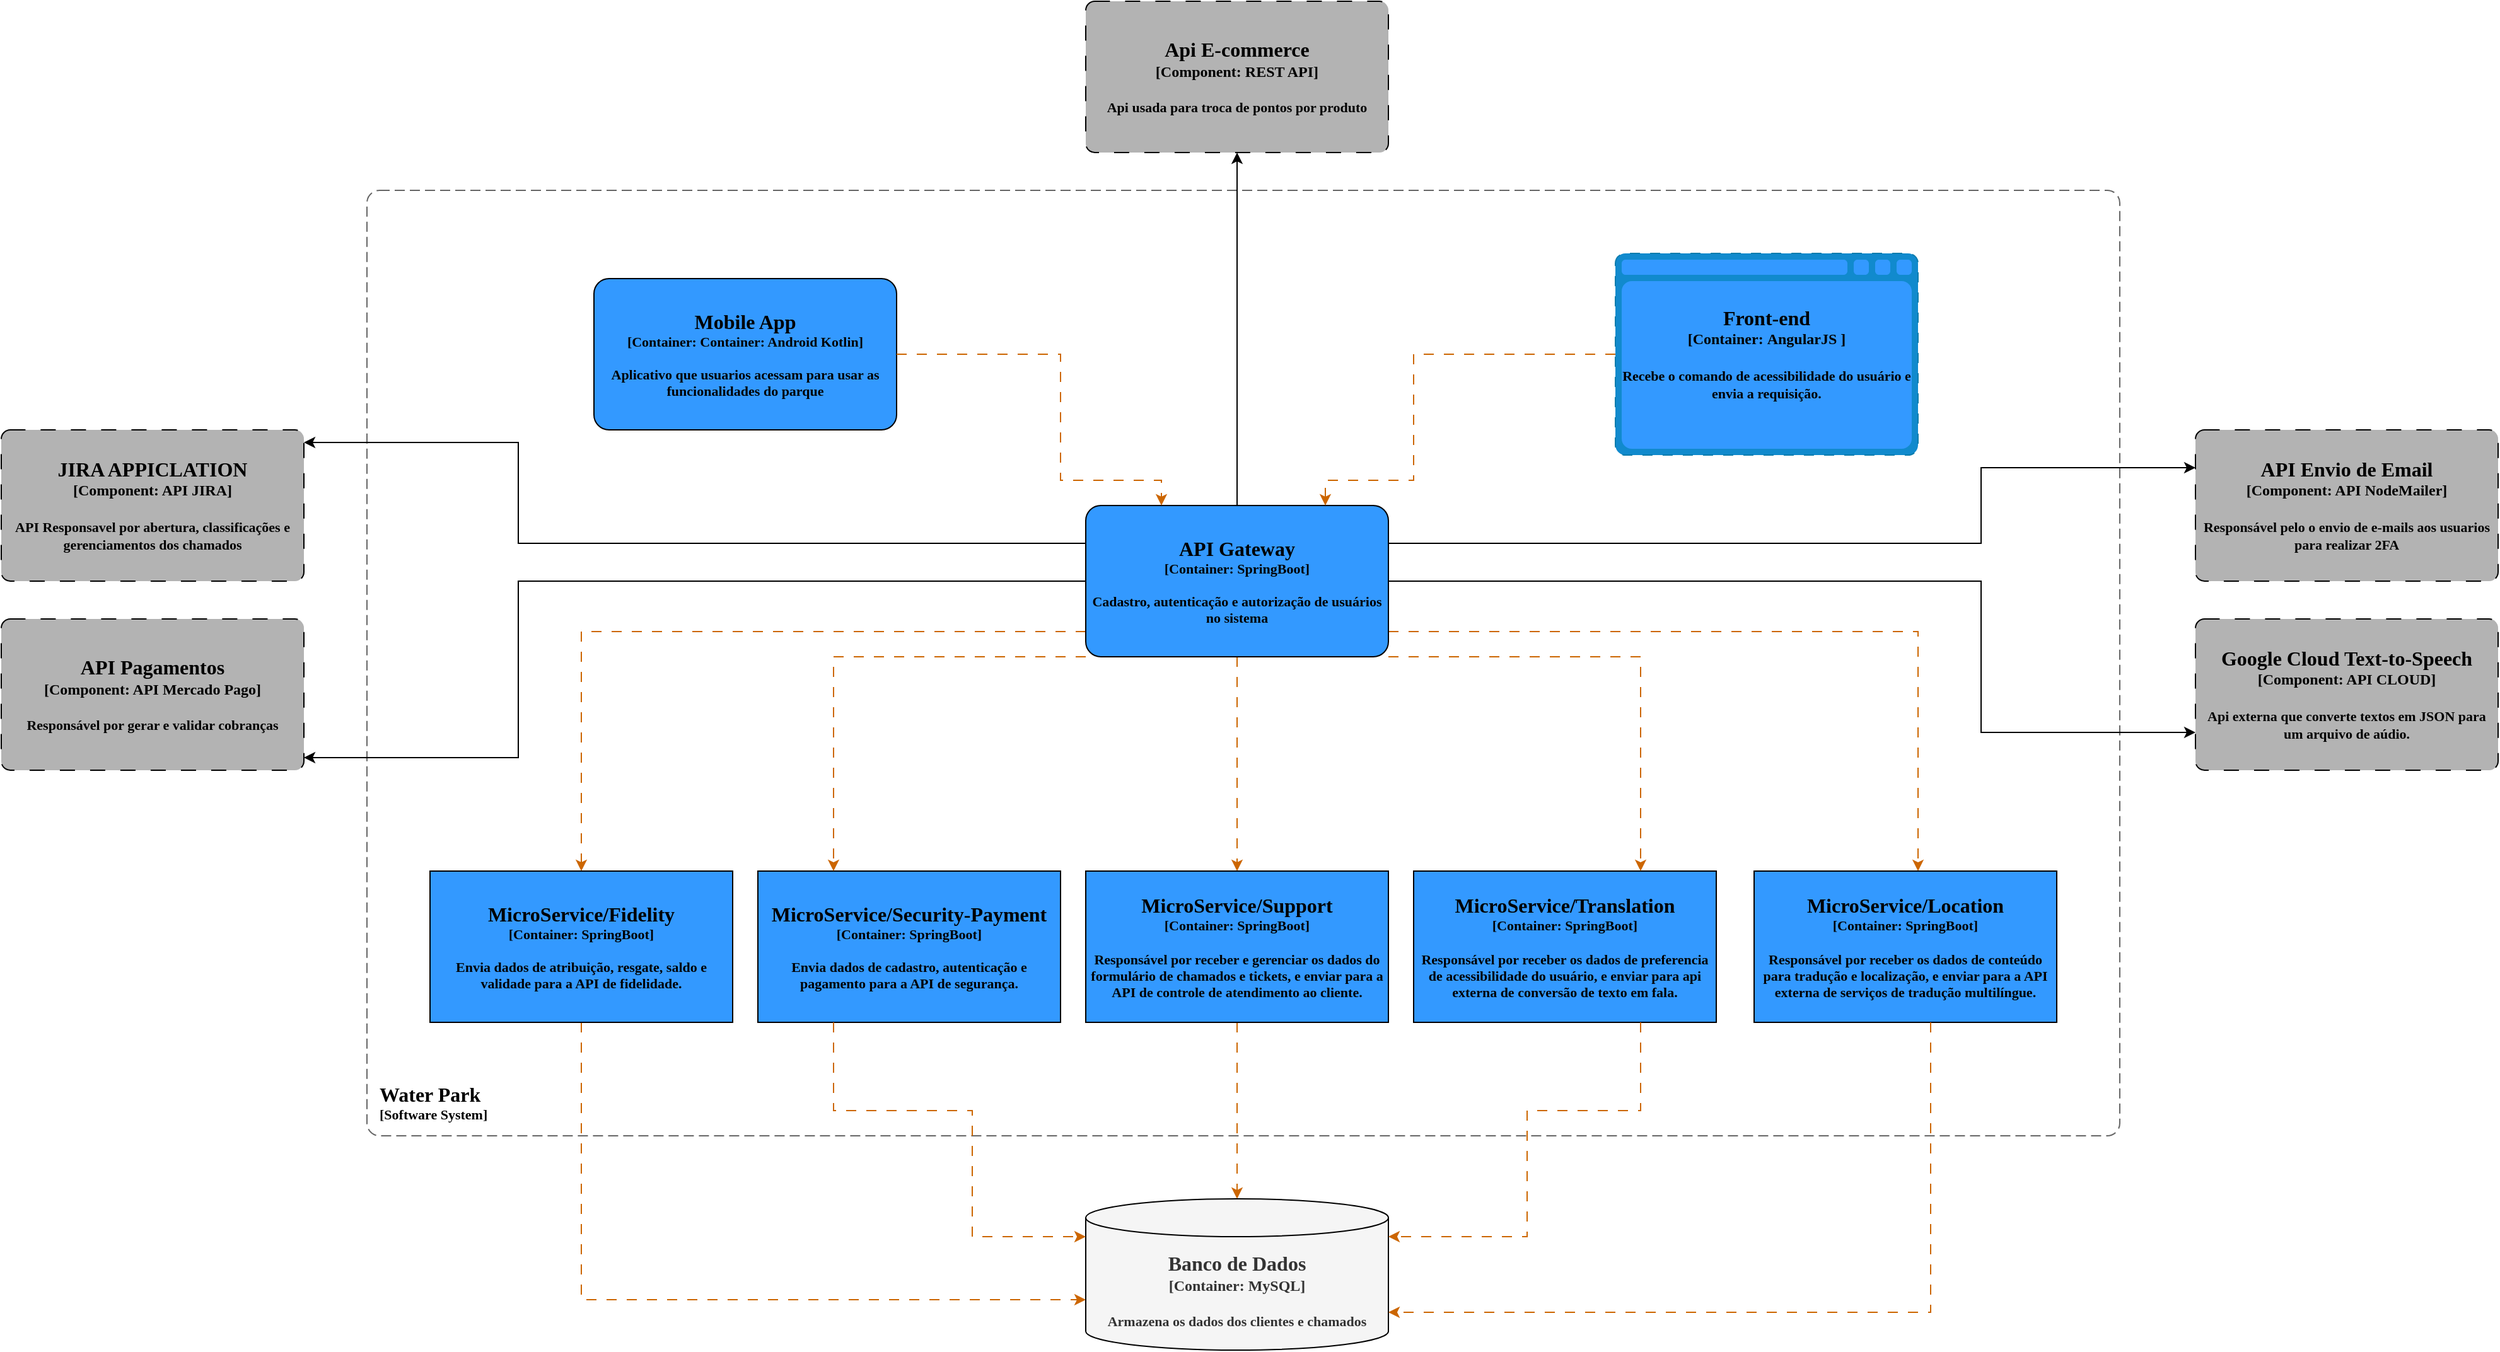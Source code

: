 <mxfile version="24.7.16" pages="6">
  <diagram id="GlvSI-3HDw1wDYA16GSp" name="Container">
    <mxGraphModel dx="2729" dy="1623" grid="1" gridSize="10" guides="1" tooltips="1" connect="1" arrows="1" fold="1" page="1" pageScale="1" pageWidth="1169" pageHeight="827" math="0" shadow="0">
      <root>
        <mxCell id="0" />
        <mxCell id="1" parent="0" />
        <object placeholders="1" c4Name="Water Park" c4Type="System Park" c4Application="Software System" label="&lt;font style=&quot;font-size: 16px&quot;&gt;&lt;span&gt;&lt;div style=&quot;&quot;&gt;%c4Name%&lt;/div&gt;&lt;/span&gt;&lt;/font&gt;&lt;div style=&quot;&quot;&gt;[%c4Application%]&lt;/div&gt;" id="FROApq9FdC5uCxI3l32n-1">
          <mxCell style="rounded=1;fontSize=11;whiteSpace=wrap;html=1;dashed=1;arcSize=20;fillColor=none;strokeColor=#666666;fontColor=default;labelBackgroundColor=none;align=left;verticalAlign=bottom;labelBorderColor=none;spacingTop=0;spacing=10;dashPattern=8 4;metaEdit=1;rotatable=0;perimeter=rectanglePerimeter;labelPadding=0;allowArrows=0;connectable=0;expand=0;recursiveResize=0;editable=1;pointerEvents=0;absoluteArcSize=1;points=[[0.25,0,0],[0.5,0,0],[0.75,0,0],[1,0.25,0],[1,0.5,0],[1,0.75,0],[0.75,1,0],[0.5,1,0],[0.25,1,0],[0,0.75,0],[0,0.5,0],[0,0.25,0]];fontStyle=1;fontFamily=Tahoma;" parent="1" vertex="1">
            <mxGeometry x="160" y="-10" width="1390" height="750" as="geometry" />
          </mxCell>
        </object>
        <mxCell id="FROApq9FdC5uCxI3l32n-13" style="edgeStyle=orthogonalEdgeStyle;rounded=0;orthogonalLoop=1;jettySize=auto;html=1;align=center;fontStyle=1;fontColor=default;labelBackgroundColor=none;labelBorderColor=none;verticalAlign=middle;fontFamily=Tahoma;fillColor=#dae8fc;strokeColor=#CC6600;dashed=1;dashPattern=8 8;" parent="1" source="FROApq9FdC5uCxI3l32n-2" target="FROApq9FdC5uCxI3l32n-5" edge="1">
          <mxGeometry relative="1" as="geometry">
            <Array as="points">
              <mxPoint x="330" y="340" />
            </Array>
          </mxGeometry>
        </mxCell>
        <mxCell id="FROApq9FdC5uCxI3l32n-15" style="edgeStyle=orthogonalEdgeStyle;rounded=0;orthogonalLoop=1;jettySize=auto;html=1;align=center;fontStyle=1;fontColor=default;labelBackgroundColor=none;labelBorderColor=none;verticalAlign=middle;fontFamily=Tahoma;fillColor=#dae8fc;strokeColor=#CC6600;dashed=1;dashPattern=8 8;" parent="1" source="FROApq9FdC5uCxI3l32n-2" target="FROApq9FdC5uCxI3l32n-10" edge="1">
          <mxGeometry relative="1" as="geometry">
            <Array as="points">
              <mxPoint x="1390" y="340" />
            </Array>
          </mxGeometry>
        </mxCell>
        <mxCell id="FROApq9FdC5uCxI3l32n-17" style="edgeStyle=orthogonalEdgeStyle;rounded=0;orthogonalLoop=1;jettySize=auto;html=1;align=center;fontStyle=1;fontColor=default;labelBackgroundColor=none;labelBorderColor=none;verticalAlign=middle;fontFamily=Tahoma;fillColor=#dae8fc;strokeColor=#CC6600;dashed=1;dashPattern=8 8;" parent="1" source="FROApq9FdC5uCxI3l32n-2" target="FROApq9FdC5uCxI3l32n-7" edge="1">
          <mxGeometry relative="1" as="geometry" />
        </mxCell>
        <mxCell id="x2Y0Ekb4y_YCDkYeXy8J-4" style="edgeStyle=orthogonalEdgeStyle;rounded=0;orthogonalLoop=1;jettySize=auto;html=1;fontFamily=Helvetica;fontSize=11;fontColor=#ffffff;labelBackgroundColor=none;resizable=0;" parent="1" source="FROApq9FdC5uCxI3l32n-2" target="FROApq9FdC5uCxI3l32n-32" edge="1">
          <mxGeometry relative="1" as="geometry">
            <Array as="points">
              <mxPoint x="280" y="300" />
              <mxPoint x="280" y="440" />
            </Array>
          </mxGeometry>
        </mxCell>
        <mxCell id="x2Y0Ekb4y_YCDkYeXy8J-5" style="edgeStyle=orthogonalEdgeStyle;rounded=0;orthogonalLoop=1;jettySize=auto;html=1;fontFamily=Helvetica;fontSize=11;fontColor=#ffffff;labelBackgroundColor=none;resizable=0;" parent="1" source="FROApq9FdC5uCxI3l32n-2" target="FROApq9FdC5uCxI3l32n-36" edge="1">
          <mxGeometry relative="1" as="geometry">
            <Array as="points">
              <mxPoint x="280" y="270" />
              <mxPoint x="280" y="190" />
            </Array>
          </mxGeometry>
        </mxCell>
        <object placeholders="1" c4Name="API Gateway" c4Type="Container" c4Technology="SpringBoot" c4Description="Cadastro, autenticação e autorização de usuários no sistema" label="&lt;font style=&quot;font-size: 16px&quot;&gt;&lt;span&gt;%c4Name%&lt;/span&gt;&lt;/font&gt;&lt;div&gt;[%c4Type%: %c4Technology%]&lt;/div&gt;&lt;br&gt;&lt;div&gt;&lt;font style=&quot;font-size: 11px&quot;&gt;&lt;font&gt;%c4Description%&lt;/font&gt;&lt;/font&gt;&lt;/div&gt;" id="FROApq9FdC5uCxI3l32n-2">
          <mxCell style="rounded=1;whiteSpace=wrap;html=1;fontSize=11;labelBackgroundColor=none;fillColor=#3399FF;align=center;arcSize=10;strokeColor=#000000;metaEdit=1;resizable=0;points=[[0.25,0,0],[0.5,0,0],[0.75,0,0],[1,0.25,0],[1,0.5,0],[1,0.75,0],[0.75,1,0],[0.5,1,0],[0.25,1,0],[0,0.75,0],[0,0.5,0],[0,0.25,0]];fontStyle=1;labelBorderColor=none;verticalAlign=middle;fontFamily=Tahoma;" parent="1" vertex="1">
            <mxGeometry x="730" y="240" width="240" height="120" as="geometry" />
          </mxCell>
        </object>
        <object placeholders="1" c4Name="Mobile App" c4Type="Container" c4Technology="Container: Android Kotlin" c4Description="Aplicativo que usuarios acessam para usar as funcionalidades do parque" label="&lt;font style=&quot;font-size: 16px&quot;&gt;&lt;span&gt;%c4Name%&lt;/span&gt;&lt;/font&gt;&lt;div&gt;[%c4Type%: %c4Technology%]&lt;/div&gt;&lt;br&gt;&lt;div&gt;&lt;font style=&quot;font-size: 11px&quot;&gt;&lt;font&gt;%c4Description%&lt;/font&gt;&lt;/font&gt;&lt;/div&gt;" id="FROApq9FdC5uCxI3l32n-3">
          <mxCell style="rounded=1;whiteSpace=wrap;html=1;fontSize=11;labelBackgroundColor=none;fillColor=#3399FF;align=center;arcSize=10;strokeColor=#000000;metaEdit=1;resizable=0;points=[[0.25,0,0],[0.5,0,0],[0.75,0,0],[1,0.25,0],[1,0.5,0],[1,0.75,0],[0.75,1,0],[0.5,1,0],[0.25,1,0],[0,0.75,0],[0,0.5,0],[0,0.25,0]];fontStyle=1;labelBorderColor=none;verticalAlign=middle;fontFamily=Tahoma;" parent="1" vertex="1">
            <mxGeometry x="340" y="60" width="240" height="120" as="geometry" />
          </mxCell>
        </object>
        <mxCell id="FROApq9FdC5uCxI3l32n-24" style="edgeStyle=orthogonalEdgeStyle;rounded=0;orthogonalLoop=1;jettySize=auto;html=1;align=center;fontStyle=1;fontColor=default;labelBackgroundColor=none;labelBorderColor=none;verticalAlign=middle;fontFamily=Tahoma;strokeColor=#CC6600;dashed=1;dashPattern=8 8;" parent="1" source="FROApq9FdC5uCxI3l32n-5" target="FROApq9FdC5uCxI3l32n-22" edge="1">
          <mxGeometry relative="1" as="geometry">
            <Array as="points">
              <mxPoint x="330" y="870" />
            </Array>
          </mxGeometry>
        </mxCell>
        <object placeholders="1" c4Name="MicroService/Fidelity " c4Type="Container" c4Technology="SpringBoot" c4Description="Envia dados de atribuição, resgate, saldo e validade para a API de fidelidade." label="&lt;font style=&quot;font-size: 16px&quot;&gt;&lt;span&gt;%c4Name%&lt;/span&gt;&lt;/font&gt;&lt;div&gt;[%c4Type%: %c4Technology%]&lt;/div&gt;&lt;br&gt;&lt;div&gt;&lt;font style=&quot;font-size: 11px&quot;&gt;&lt;font&gt;%c4Description%&lt;/font&gt;&lt;/font&gt;&lt;/div&gt;" id="FROApq9FdC5uCxI3l32n-5">
          <mxCell style="rounded=0;whiteSpace=wrap;html=1;fontSize=11;labelBackgroundColor=none;fillColor=#3399FF;align=center;arcSize=10;strokeColor=#000000;metaEdit=1;resizable=0;points=[[0.25,0,0],[0.5,0,0],[0.75,0,0],[1,0.25,0],[1,0.5,0],[1,0.75,0],[0.75,1,0],[0.5,1,0],[0.25,1,0],[0,0.75,0],[0,0.5,0],[0,0.25,0]];fontStyle=1;labelBorderColor=none;verticalAlign=middle;fontFamily=Tahoma;shadow=0;gradientColor=none;imageWidth=30;imageHeight=24;rotation=0;" parent="1" vertex="1">
            <mxGeometry x="210" y="530" width="240" height="120" as="geometry" />
          </mxCell>
        </object>
        <object placeholders="1" c4Name="MicroService/Security-Payment" c4Type="Container" c4Technology="SpringBoot" c4Description="Envia dados de cadastro, autenticação e pagamento para a API de segurança." label="&lt;font style=&quot;font-size: 16px&quot;&gt;&lt;span&gt;%c4Name%&lt;/span&gt;&lt;/font&gt;&lt;div&gt;[%c4Type%: %c4Technology%]&lt;/div&gt;&lt;br&gt;&lt;div&gt;&lt;font style=&quot;font-size: 11px&quot;&gt;&lt;font&gt;%c4Description%&lt;/font&gt;&lt;/font&gt;&lt;/div&gt;" id="FROApq9FdC5uCxI3l32n-6">
          <mxCell style="rounded=0;whiteSpace=wrap;html=1;fontSize=11;labelBackgroundColor=none;fillColor=#3399FF;align=center;arcSize=10;strokeColor=#000000;metaEdit=1;resizable=0;points=[[0.25,0,0],[0.5,0,0],[0.75,0,0],[1,0.25,0],[1,0.5,0],[1,0.75,0],[0.75,1,0],[0.5,1,0],[0.25,1,0],[0,0.75,0],[0,0.5,0],[0,0.25,0]];fontStyle=1;labelBorderColor=none;verticalAlign=middle;fontFamily=Tahoma;shadow=0;gradientColor=none;imageWidth=30;imageHeight=24;" parent="1" vertex="1">
            <mxGeometry x="470" y="530" width="240" height="120" as="geometry" />
          </mxCell>
        </object>
        <mxCell id="FROApq9FdC5uCxI3l32n-26" style="edgeStyle=orthogonalEdgeStyle;rounded=0;orthogonalLoop=1;jettySize=auto;html=1;align=center;fontStyle=1;fontColor=default;labelBackgroundColor=none;labelBorderColor=none;verticalAlign=middle;fontFamily=Tahoma;strokeColor=#CC6600;dashed=1;dashPattern=8 8;" parent="1" source="FROApq9FdC5uCxI3l32n-7" target="FROApq9FdC5uCxI3l32n-22" edge="1">
          <mxGeometry relative="1" as="geometry" />
        </mxCell>
        <object placeholders="1" c4Name="MicroService/Support" c4Type="Container" c4Technology="SpringBoot" c4Description="Responsável por receber e gerenciar os dados do formulário de chamados e tickets, e enviar para a API de controle de atendimento ao cliente." label="&lt;font style=&quot;font-size: 16px&quot;&gt;&lt;span&gt;%c4Name%&lt;/span&gt;&lt;/font&gt;&lt;div&gt;[%c4Type%: %c4Technology%]&lt;/div&gt;&lt;br&gt;&lt;div&gt;&lt;font style=&quot;font-size: 11px&quot;&gt;&lt;font&gt;%c4Description%&lt;/font&gt;&lt;/font&gt;&lt;/div&gt;" id="FROApq9FdC5uCxI3l32n-7">
          <mxCell style="rounded=0;whiteSpace=wrap;html=1;fontSize=11;labelBackgroundColor=none;fillColor=#3399FF;align=center;arcSize=10;strokeColor=#000000;metaEdit=1;resizable=0;points=[[0.25,0,0],[0.5,0,0],[0.75,0,0],[1,0.25,0],[1,0.5,0],[1,0.75,0],[0.75,1,0],[0.5,1,0],[0.25,1,0],[0,0.75,0],[0,0.5,0],[0,0.25,0]];fontStyle=1;labelBorderColor=none;verticalAlign=middle;fontFamily=Tahoma;shadow=0;gradientColor=none;imageWidth=30;imageHeight=24;" parent="1" vertex="1">
            <mxGeometry x="730" y="530" width="240" height="120" as="geometry" />
          </mxCell>
        </object>
        <object placeholders="1" c4Name="MicroService/Translation" c4Type="Container" c4Technology="SpringBoot" c4Description="Responsável por receber os dados de preferencia de acessibilidade do usuário, e enviar para api externa de conversão de texto em fala." label="&lt;font style=&quot;font-size: 16px&quot;&gt;&lt;span&gt;%c4Name%&lt;/span&gt;&lt;/font&gt;&lt;div&gt;[%c4Type%: %c4Technology%]&lt;/div&gt;&lt;br&gt;&lt;div&gt;&lt;font style=&quot;font-size: 11px&quot;&gt;&lt;font&gt;%c4Description%&lt;/font&gt;&lt;/font&gt;&lt;/div&gt;" id="FROApq9FdC5uCxI3l32n-9">
          <mxCell style="rounded=0;whiteSpace=wrap;html=1;fontSize=11;labelBackgroundColor=none;fillColor=#3399FF;align=center;arcSize=10;strokeColor=#000000;metaEdit=1;resizable=0;points=[[0.25,0,0],[0.5,0,0],[0.75,0,0],[1,0.25,0],[1,0.5,0],[1,0.75,0],[0.75,1,0],[0.5,1,0],[0.25,1,0],[0,0.75,0],[0,0.5,0],[0,0.25,0]];fontStyle=1;labelBorderColor=none;verticalAlign=middle;fontFamily=Tahoma;shadow=0;gradientColor=none;imageWidth=30;imageHeight=24;" parent="1" vertex="1">
            <mxGeometry x="990" y="530" width="240" height="120" as="geometry" />
          </mxCell>
        </object>
        <object placeholders="1" c4Name="MicroService/Location" c4Type="Container" c4Technology="SpringBoot" c4Description="Responsável por receber os dados de conteúdo para tradução e localização, e enviar para a API externa de serviços de tradução multilíngue." label="&lt;font style=&quot;font-size: 16px&quot;&gt;&lt;span&gt;%c4Name%&lt;/span&gt;&lt;/font&gt;&lt;div&gt;[%c4Type%: %c4Technology%]&lt;/div&gt;&lt;br&gt;&lt;div&gt;&lt;font style=&quot;font-size: 11px&quot;&gt;&lt;font&gt;%c4Description%&lt;/font&gt;&lt;/font&gt;&lt;/div&gt;" id="FROApq9FdC5uCxI3l32n-10">
          <mxCell style="rounded=0;whiteSpace=wrap;html=1;fontSize=11;labelBackgroundColor=none;fillColor=#3399FF;align=center;arcSize=25;strokeColor=#000000;metaEdit=1;resizable=0;points=[[0.25,0,0],[0.5,0,0],[0.75,0,0],[1,0.25,0],[1,0.5,0],[1,0.75,0],[0.75,1,0],[0.5,1,0],[0.25,1,0],[0,0.75,0],[0,0.5,0],[0,0.25,0]];fontStyle=1;labelBorderColor=none;verticalAlign=middle;fontFamily=Tahoma;shadow=0;gradientColor=none;imageWidth=30;imageHeight=24;" parent="1" vertex="1">
            <mxGeometry x="1260" y="530" width="240" height="120" as="geometry" />
          </mxCell>
        </object>
        <mxCell id="FROApq9FdC5uCxI3l32n-14" style="edgeStyle=orthogonalEdgeStyle;rounded=0;orthogonalLoop=1;jettySize=auto;html=1;entryX=0.25;entryY=0;entryDx=0;entryDy=0;entryPerimeter=0;align=center;fontStyle=1;fontColor=default;labelBackgroundColor=none;labelBorderColor=none;verticalAlign=middle;fontFamily=Tahoma;fillColor=#dae8fc;strokeColor=#CC6600;dashed=1;dashPattern=8 8;" parent="1" source="FROApq9FdC5uCxI3l32n-2" target="FROApq9FdC5uCxI3l32n-6" edge="1">
          <mxGeometry relative="1" as="geometry">
            <Array as="points">
              <mxPoint x="530" y="360" />
            </Array>
          </mxGeometry>
        </mxCell>
        <mxCell id="FROApq9FdC5uCxI3l32n-16" style="edgeStyle=orthogonalEdgeStyle;rounded=0;orthogonalLoop=1;jettySize=auto;html=1;entryX=0.75;entryY=0;entryDx=0;entryDy=0;entryPerimeter=0;align=center;fontStyle=1;fontColor=default;labelBackgroundColor=none;labelBorderColor=none;verticalAlign=middle;fontFamily=Tahoma;fillColor=#dae8fc;strokeColor=#CC6600;dashed=1;dashPattern=8 8;" parent="1" source="FROApq9FdC5uCxI3l32n-2" target="FROApq9FdC5uCxI3l32n-9" edge="1">
          <mxGeometry relative="1" as="geometry">
            <Array as="points">
              <mxPoint x="1170" y="360" />
            </Array>
          </mxGeometry>
        </mxCell>
        <mxCell id="FROApq9FdC5uCxI3l32n-19" style="edgeStyle=orthogonalEdgeStyle;rounded=0;orthogonalLoop=1;jettySize=auto;html=1;entryX=0.25;entryY=0;entryDx=0;entryDy=0;entryPerimeter=0;align=center;fontStyle=1;fontColor=default;labelBackgroundColor=none;labelBorderColor=none;verticalAlign=middle;fontFamily=Tahoma;fillColor=#dae8fc;strokeColor=#CC6600;dashed=1;dashPattern=8 8;" parent="1" source="FROApq9FdC5uCxI3l32n-3" target="FROApq9FdC5uCxI3l32n-2" edge="1">
          <mxGeometry relative="1" as="geometry">
            <Array as="points">
              <mxPoint x="710" y="120" />
              <mxPoint x="710" y="220" />
              <mxPoint x="790" y="220" />
            </Array>
          </mxGeometry>
        </mxCell>
        <mxCell id="FROApq9FdC5uCxI3l32n-21" style="edgeStyle=orthogonalEdgeStyle;rounded=0;orthogonalLoop=1;jettySize=auto;html=1;align=center;fontStyle=1;fontColor=default;labelBackgroundColor=none;labelBorderColor=none;verticalAlign=middle;fontFamily=Tahoma;fillColor=#dae8fc;strokeColor=#CC6600;dashed=1;dashPattern=8 8;" parent="1" source="FROApq9FdC5uCxI3l32n-20" target="FROApq9FdC5uCxI3l32n-2" edge="1">
          <mxGeometry relative="1" as="geometry">
            <Array as="points">
              <mxPoint x="990" y="220" />
              <mxPoint x="920" y="220" />
            </Array>
          </mxGeometry>
        </mxCell>
        <object placeholders="1" c4Name="Front-end" c4Type="Container" c4Technology="AngularJS " c4Description="Recebe o comando de acessibilidade do usuário e envia a requisição." label="&lt;font style=&quot;font-size: 16px&quot;&gt;&lt;span&gt;%c4Name%&lt;/span&gt;&lt;/font&gt;&lt;div&gt;[%c4Type%:&amp;nbsp;%c4Technology%]&lt;/div&gt;&lt;br&gt;&lt;div&gt;&lt;font style=&quot;font-size: 11px&quot;&gt;&lt;font&gt;%c4Description%&lt;/font&gt;&lt;/font&gt;&lt;/div&gt;" id="FROApq9FdC5uCxI3l32n-20">
          <mxCell style="shape=mxgraph.c4.webBrowserContainer2;whiteSpace=wrap;html=1;boundedLbl=1;rounded=0;labelBackgroundColor=none;strokeColor=#CC6600;fillColor=#3399FF;strokeColor=#118ACD;strokeColor2=#0E7DAD;fontSize=12;align=center;metaEdit=1;points=[[0.5,0,0],[1,0.25,0],[1,0.5,0],[1,0.75,0],[0.5,1,0],[0,0.75,0],[0,0.5,0],[0,0.25,0]];resizable=0;fontStyle=1;labelBorderColor=none;verticalAlign=middle;fontFamily=Tahoma;dashed=1;dashPattern=8 8;" parent="1" vertex="1">
            <mxGeometry x="1150" y="40" width="240" height="160" as="geometry" />
          </mxCell>
        </object>
        <object placeholders="1" c4Name="Banco de Dados" c4Type="Container" c4Technology="MySQL" c4Description="Armazena os dados dos clientes e chamados" label="&lt;font style=&quot;font-size: 16px&quot;&gt;&lt;span&gt;%c4Name%&lt;/span&gt;&lt;/font&gt;&lt;div&gt;[%c4Type%:&amp;nbsp;%c4Technology%]&lt;/div&gt;&lt;br&gt;&lt;div&gt;&lt;font style=&quot;font-size: 11px&quot;&gt;&lt;font&gt;%c4Description%&lt;/font&gt;&lt;/font&gt;&lt;/div&gt;" id="FROApq9FdC5uCxI3l32n-22">
          <mxCell style="shape=cylinder3;size=15;whiteSpace=wrap;html=1;boundedLbl=1;rounded=0;labelBackgroundColor=none;fillColor=#f5f5f5;fontSize=12;fontColor=#333333;align=center;strokeColor=#000000;metaEdit=1;points=[[0.5,0,0],[1,0.25,0],[1,0.5,0],[1,0.75,0],[0.5,1,0],[0,0.75,0],[0,0.5,0],[0,0.25,0]];resizable=0;fontStyle=1;labelBorderColor=none;verticalAlign=middle;fontFamily=Tahoma;" parent="1" vertex="1">
            <mxGeometry x="730" y="790" width="240" height="120" as="geometry" />
          </mxCell>
        </object>
        <mxCell id="FROApq9FdC5uCxI3l32n-25" style="edgeStyle=orthogonalEdgeStyle;rounded=0;orthogonalLoop=1;jettySize=auto;html=1;entryX=0;entryY=0.25;entryDx=0;entryDy=0;entryPerimeter=0;align=center;fontStyle=1;fontColor=default;labelBackgroundColor=none;labelBorderColor=none;verticalAlign=middle;fontFamily=Tahoma;strokeColor=#CC6600;dashed=1;dashPattern=8 8;" parent="1" source="FROApq9FdC5uCxI3l32n-6" target="FROApq9FdC5uCxI3l32n-22" edge="1">
          <mxGeometry relative="1" as="geometry">
            <Array as="points">
              <mxPoint x="530" y="720" />
              <mxPoint x="640" y="720" />
              <mxPoint x="640" y="820" />
            </Array>
          </mxGeometry>
        </mxCell>
        <mxCell id="FROApq9FdC5uCxI3l32n-30" style="edgeStyle=orthogonalEdgeStyle;rounded=0;orthogonalLoop=1;jettySize=auto;html=1;entryX=1;entryY=0.25;entryDx=0;entryDy=0;entryPerimeter=0;align=center;fontStyle=1;fontColor=default;labelBackgroundColor=none;labelBorderColor=none;verticalAlign=middle;fontFamily=Tahoma;strokeColor=#CC6600;dashed=1;dashPattern=8 8;" parent="1" source="FROApq9FdC5uCxI3l32n-9" target="FROApq9FdC5uCxI3l32n-22" edge="1">
          <mxGeometry relative="1" as="geometry">
            <Array as="points">
              <mxPoint x="1170" y="720" />
              <mxPoint x="1080" y="720" />
              <mxPoint x="1080" y="820" />
            </Array>
          </mxGeometry>
        </mxCell>
        <mxCell id="FROApq9FdC5uCxI3l32n-31" style="edgeStyle=orthogonalEdgeStyle;rounded=0;orthogonalLoop=1;jettySize=auto;html=1;entryX=1;entryY=0.75;entryDx=0;entryDy=0;entryPerimeter=0;align=center;fontStyle=1;fontColor=default;labelBackgroundColor=none;labelBorderColor=none;verticalAlign=middle;fontFamily=Tahoma;strokeColor=#CC6600;dashed=1;dashPattern=8 8;" parent="1" source="FROApq9FdC5uCxI3l32n-10" target="FROApq9FdC5uCxI3l32n-22" edge="1">
          <mxGeometry relative="1" as="geometry">
            <Array as="points">
              <mxPoint x="1400" y="880" />
            </Array>
          </mxGeometry>
        </mxCell>
        <object placeholders="1" c4Name="API Pagamentos" c4Type="Component" c4Technology="API Mercado Pago" c4Description="Responsável por gerar e validar cobranças" label="&lt;font style=&quot;font-size: 16px&quot;&gt;&lt;span&gt;%c4Name%&lt;/span&gt;&lt;/font&gt;&lt;div&gt;[%c4Type%: %c4Technology%]&lt;/div&gt;&lt;br&gt;&lt;div&gt;&lt;font style=&quot;font-size: 11px&quot;&gt;%c4Description%&lt;/font&gt;&lt;/div&gt;" id="FROApq9FdC5uCxI3l32n-32">
          <mxCell style="rounded=1;whiteSpace=wrap;html=1;labelBackgroundColor=none;fillColor=#B3B3B3;fontColor=default;align=center;arcSize=6;strokeColor=#000000;metaEdit=1;resizable=0;points=[[0.25,0,0],[0.5,0,0],[0.75,0,0],[1,0.25,0],[1,0.5,0],[1,0.75,0],[0.75,1,0],[0.5,1,0],[0.25,1,0],[0,0.75,0],[0,0.5,0],[0,0.25,0]];dashed=1;dashPattern=12 12;fontStyle=1;labelBorderColor=none;verticalAlign=middle;fontFamily=Tahoma;" parent="1" vertex="1">
            <mxGeometry x="-130" y="330" width="240" height="120" as="geometry" />
          </mxCell>
        </object>
        <object placeholders="1" c4Name="API Envio de Email" c4Type="Component" c4Technology="API NodeMailer" c4Description="Responsável pelo o envio de e-mails aos usuarios para realizar 2FA" label="&lt;font style=&quot;font-size: 16px&quot;&gt;&lt;span&gt;%c4Name%&lt;/span&gt;&lt;/font&gt;&lt;div&gt;[%c4Type%: %c4Technology%]&lt;/div&gt;&lt;br&gt;&lt;div&gt;&lt;font style=&quot;font-size: 11px&quot;&gt;%c4Description%&lt;/font&gt;&lt;/div&gt;" id="FROApq9FdC5uCxI3l32n-33">
          <mxCell style="rounded=1;whiteSpace=wrap;html=1;labelBackgroundColor=none;fillColor=#B3B3B3;fontColor=default;align=center;arcSize=6;strokeColor=#000000;metaEdit=1;resizable=0;points=[[0.25,0,0],[0.5,0,0],[0.75,0,0],[1,0.25,0],[1,0.5,0],[1,0.75,0],[0.75,1,0],[0.5,1,0],[0.25,1,0],[0,0.75,0],[0,0.5,0],[0,0.25,0]];dashed=1;dashPattern=12 12;fontStyle=1;labelBorderColor=none;verticalAlign=middle;fontFamily=Tahoma;" parent="1" vertex="1">
            <mxGeometry x="1610" y="180" width="240" height="120" as="geometry" />
          </mxCell>
        </object>
        <object placeholders="1" c4Name="JIRA APPICLATION" c4Type="Component" c4Technology="API JIRA" c4Description="API Responsavel por abertura, classificações e gerenciamentos dos chamados" label="&lt;font style=&quot;font-size: 16px&quot;&gt;&lt;span&gt;%c4Name%&lt;/span&gt;&lt;/font&gt;&lt;div&gt;[%c4Type%: %c4Technology%]&lt;/div&gt;&lt;br&gt;&lt;div&gt;&lt;font style=&quot;font-size: 11px&quot;&gt;%c4Description%&lt;/font&gt;&lt;/div&gt;" id="FROApq9FdC5uCxI3l32n-36">
          <mxCell style="rounded=1;whiteSpace=wrap;html=1;labelBackgroundColor=none;fillColor=#B3B3B3;fontColor=default;align=center;arcSize=6;strokeColor=#000000;metaEdit=1;resizable=0;points=[[0.25,0,0],[0.5,0,0],[0.75,0,0],[1,0.25,0],[1,0.5,0],[1,0.75,0],[0.75,1,0],[0.5,1,0],[0.25,1,0],[0,0.75,0],[0,0.5,0],[0,0.25,0]];dashed=1;dashPattern=12 12;fontStyle=1;labelBorderColor=none;verticalAlign=middle;fontFamily=Tahoma;" parent="1" vertex="1">
            <mxGeometry x="-130" y="180" width="240" height="120" as="geometry" />
          </mxCell>
        </object>
        <object placeholders="1" c4Name="Api E-commerce" c4Type="Component" c4Technology="REST API" c4Description="Api usada para troca de pontos por produto" label="&lt;font style=&quot;font-size: 16px&quot;&gt;&lt;span&gt;%c4Name%&lt;/span&gt;&lt;/font&gt;&lt;div&gt;[%c4Type%: %c4Technology%]&lt;/div&gt;&lt;br&gt;&lt;div&gt;&lt;font style=&quot;font-size: 11px&quot;&gt;%c4Description%&lt;/font&gt;&lt;/div&gt;" id="FROApq9FdC5uCxI3l32n-37">
          <mxCell style="rounded=1;whiteSpace=wrap;html=1;labelBackgroundColor=none;fillColor=#B3B3B3;fontColor=default;align=center;arcSize=6;strokeColor=#000000;metaEdit=1;resizable=0;points=[[0.25,0,0],[0.5,0,0],[0.75,0,0],[1,0.25,0],[1,0.5,0],[1,0.75,0],[0.75,1,0],[0.5,1,0],[0.25,1,0],[0,0.75,0],[0,0.5,0],[0,0.25,0]];dashed=1;dashPattern=12 12;fontStyle=1;labelBorderColor=none;verticalAlign=middle;fontFamily=Tahoma;" parent="1" vertex="1">
            <mxGeometry x="730" y="-160" width="240" height="120" as="geometry" />
          </mxCell>
        </object>
        <object placeholders="1" c4Name="Google Cloud Text-to-Speech" c4Type="Component" c4Technology="API CLOUD" c4Description="Api externa que converte textos em JSON para um arquivo de aúdio." label="&lt;font style=&quot;font-size: 16px&quot;&gt;&lt;span&gt;%c4Name%&lt;/span&gt;&lt;/font&gt;&lt;div&gt;[%c4Type%: %c4Technology%]&lt;/div&gt;&lt;br&gt;&lt;div&gt;&lt;font style=&quot;font-size: 11px&quot;&gt;%c4Description%&lt;/font&gt;&lt;/div&gt;" id="FROApq9FdC5uCxI3l32n-38">
          <mxCell style="rounded=1;whiteSpace=wrap;html=1;labelBackgroundColor=none;fillColor=#B3B3B3;fontColor=default;align=center;arcSize=6;strokeColor=#000000;metaEdit=1;resizable=0;points=[[0.25,0,0],[0.5,0,0],[0.75,0,0],[1,0.25,0],[1,0.5,0],[1,0.75,0],[0.75,1,0],[0.5,1,0],[0.25,1,0],[0,0.75,0],[0,0.5,0],[0,0.25,0]];dashed=1;dashPattern=12 12;fontStyle=1;labelBorderColor=none;verticalAlign=middle;fontFamily=Tahoma;" parent="1" vertex="1">
            <mxGeometry x="1610" y="330" width="240" height="120" as="geometry" />
          </mxCell>
        </object>
        <mxCell id="x2Y0Ekb4y_YCDkYeXy8J-1" style="edgeStyle=orthogonalEdgeStyle;rounded=0;orthogonalLoop=1;jettySize=auto;html=1;entryX=0.5;entryY=1;entryDx=0;entryDy=0;entryPerimeter=0;fontFamily=Helvetica;fontSize=11;fontColor=#ffffff;labelBackgroundColor=none;resizable=0;" parent="1" source="FROApq9FdC5uCxI3l32n-2" target="FROApq9FdC5uCxI3l32n-37" edge="1">
          <mxGeometry relative="1" as="geometry" />
        </mxCell>
        <mxCell id="x2Y0Ekb4y_YCDkYeXy8J-7" style="edgeStyle=orthogonalEdgeStyle;rounded=0;orthogonalLoop=1;jettySize=auto;html=1;entryX=0;entryY=0.75;entryDx=0;entryDy=0;entryPerimeter=0;fontFamily=Helvetica;fontSize=11;fontColor=#ffffff;labelBackgroundColor=none;resizable=0;" parent="1" source="FROApq9FdC5uCxI3l32n-2" target="FROApq9FdC5uCxI3l32n-38" edge="1">
          <mxGeometry relative="1" as="geometry">
            <Array as="points">
              <mxPoint x="1440" y="300" />
              <mxPoint x="1440" y="420" />
            </Array>
          </mxGeometry>
        </mxCell>
        <mxCell id="x2Y0Ekb4y_YCDkYeXy8J-8" style="edgeStyle=orthogonalEdgeStyle;rounded=0;orthogonalLoop=1;jettySize=auto;html=1;entryX=0;entryY=0.25;entryDx=0;entryDy=0;entryPerimeter=0;fontFamily=Helvetica;fontSize=11;fontColor=#ffffff;labelBackgroundColor=none;resizable=0;" parent="1" source="FROApq9FdC5uCxI3l32n-2" target="FROApq9FdC5uCxI3l32n-33" edge="1">
          <mxGeometry relative="1" as="geometry">
            <Array as="points">
              <mxPoint x="1440" y="270" />
              <mxPoint x="1440" y="210" />
            </Array>
          </mxGeometry>
        </mxCell>
      </root>
    </mxGraphModel>
  </diagram>
  <diagram id="KetIXB1uo0zRDNfj_xEe" name="Componente_Fidelity">
    <mxGraphModel dx="1410" dy="2251" grid="1" gridSize="10" guides="1" tooltips="1" connect="1" arrows="1" fold="1" page="1" pageScale="1" pageWidth="1169" pageHeight="827" math="0" shadow="0">
      <root>
        <mxCell id="0" />
        <mxCell id="1" parent="0" />
        <object placeholders="1" c4Name="Park Water" c4Type="SystemScopeBoundary" c4Application="System Fidelity" label="&lt;font style=&quot;font-size: 16px&quot;&gt;&lt;b&gt;&lt;div style=&quot;text-align: left&quot;&gt;%c4Name%&lt;/div&gt;&lt;/b&gt;&lt;/font&gt;&lt;div style=&quot;text-align: left&quot;&gt;[%c4Application%]&lt;/div&gt;" id="XRJt-T9mpMpZ7nVA74T--2">
          <mxCell style="rounded=1;fontSize=11;whiteSpace=wrap;html=1;dashed=1;arcSize=20;fillColor=none;strokeColor=#666666;fontColor=#333333;labelBackgroundColor=none;align=left;verticalAlign=bottom;labelBorderColor=none;spacingTop=0;spacing=10;dashPattern=8 4;metaEdit=1;rotatable=0;perimeter=rectanglePerimeter;noLabel=0;labelPadding=0;allowArrows=0;connectable=0;expand=0;recursiveResize=0;editable=1;pointerEvents=0;absoluteArcSize=1;points=[[0.25,0,0],[0.5,0,0],[0.75,0,0],[1,0.25,0],[1,0.5,0],[1,0.75,0],[0.75,1,0],[0.5,1,0],[0.25,1,0],[0,0.75,0],[0,0.5,0],[0,0.25,0]];" vertex="1" parent="1">
            <mxGeometry x="360" y="-1210" width="600" height="580" as="geometry" />
          </mxCell>
        </object>
        <mxCell id="iepb8gpyqmtfWI8Q8oBA-6" style="edgeStyle=orthogonalEdgeStyle;rounded=0;orthogonalLoop=1;jettySize=auto;html=1;" edge="1" parent="1" source="U4rO-LHb8fOUwt76iFt2-15" target="iepb8gpyqmtfWI8Q8oBA-1">
          <mxGeometry relative="1" as="geometry" />
        </mxCell>
        <object placeholders="1" c4Name="Mobile" c4Type="Container" c4Technology="React" c4Description="Recebe o comando de acessibilidade do usuário e envia a requisição." label="&lt;font style=&quot;font-size: 16px&quot;&gt;&lt;b&gt;%c4Name%&lt;/b&gt;&lt;/font&gt;&lt;div&gt;[%c4Type%:&amp;nbsp;%c4Technology%]&lt;/div&gt;&lt;br&gt;&lt;div&gt;&lt;font style=&quot;font-size: 11px&quot;&gt;&lt;font color=&quot;#E6E6E6&quot;&gt;%c4Description%&lt;/font&gt;&lt;/div&gt;" id="U4rO-LHb8fOUwt76iFt2-15">
          <mxCell style="shape=mxgraph.c4.webBrowserContainer2;whiteSpace=wrap;html=1;boundedLbl=1;rounded=0;labelBackgroundColor=none;strokeColor=#118ACD;fillColor=#23A2D9;strokeColor=#118ACD;strokeColor2=#0E7DAD;fontSize=12;fontColor=#ffffff;align=center;metaEdit=1;points=[[0.5,0,0],[1,0.25,0],[1,0.5,0],[1,0.75,0],[0.5,1,0],[0,0.75,0],[0,0.5,0],[0,0.25,0]];resizable=0;" vertex="1" parent="1">
            <mxGeometry x="540" y="-1420" width="240" height="160" as="geometry" />
          </mxCell>
        </object>
        <object placeholders="1" c4Name="ProgramaFidelidade Controller" c4Type="Component" c4Technology="SpringBoot MVC Rest Controller" c4Description="Responsável por receber os dados de preferencia de acessibilidade do usuário, e enviar para api externa de resgate e atribuição de pontos" label="&lt;font style=&quot;font-size: 16px&quot;&gt;&lt;b&gt;%c4Name%&lt;/b&gt;&lt;/font&gt;&lt;div&gt;[%c4Type%: %c4Technology%]&lt;/div&gt;&lt;br&gt;&lt;div&gt;&lt;font style=&quot;font-size: 11px&quot;&gt;&lt;font color=&quot;#E6E6E6&quot;&gt;%c4Description%&lt;/font&gt;&lt;/div&gt;" id="7GuVp_k9549uLQzYZQOD-1">
          <mxCell style="rounded=1;whiteSpace=wrap;html=1;fontSize=11;labelBackgroundColor=none;fillColor=#23A2D9;fontColor=#ffffff;align=center;arcSize=10;strokeColor=#0E7DAD;metaEdit=1;resizable=0;points=[[0.25,0,0],[0.5,0,0],[0.75,0,0],[1,0.25,0],[1,0.5,0],[1,0.75,0],[0.75,1,0],[0.5,1,0],[0.25,1,0],[0,0.75,0],[0,0.5,0],[0,0.25,0]];" vertex="1" parent="1">
            <mxGeometry x="540" y="-1020" width="240" height="120" as="geometry" />
          </mxCell>
        </object>
        <mxCell id="iepb8gpyqmtfWI8Q8oBA-7" style="edgeStyle=orthogonalEdgeStyle;rounded=0;orthogonalLoop=1;jettySize=auto;html=1;" edge="1" parent="1" source="iepb8gpyqmtfWI8Q8oBA-1" target="7GuVp_k9549uLQzYZQOD-1">
          <mxGeometry relative="1" as="geometry" />
        </mxCell>
        <object placeholders="1" c4Name="API Gateway" c4Type="Component" c4Technology="Apigee" c4Description="Responsável por centralizar rqueisições em APIs" label="&lt;font style=&quot;font-size: 16px&quot;&gt;&lt;b&gt;%c4Name%&lt;/b&gt;&lt;/font&gt;&lt;div&gt;[%c4Type%: %c4Technology%]&lt;/div&gt;&lt;br&gt;&lt;div&gt;&lt;font style=&quot;font-size: 11px&quot;&gt;&lt;font color=&quot;#E6E6E6&quot;&gt;%c4Description%&lt;/font&gt;&lt;/div&gt;" id="iepb8gpyqmtfWI8Q8oBA-1">
          <mxCell style="rounded=1;whiteSpace=wrap;html=1;fontSize=11;labelBackgroundColor=none;fillColor=#23A2D9;fontColor=#ffffff;align=center;arcSize=10;strokeColor=#0E7DAD;metaEdit=1;resizable=0;points=[[0.25,0,0],[0.5,0,0],[0.75,0,0],[1,0.25,0],[1,0.5,0],[1,0.75,0],[0.75,1,0],[0.5,1,0],[0.25,1,0],[0,0.75,0],[0,0.5,0],[0,0.25,0]];" vertex="1" parent="1">
            <mxGeometry x="540" y="-1190" width="240" height="120" as="geometry" />
          </mxCell>
        </object>
        <mxCell id="iepb8gpyqmtfWI8Q8oBA-11" style="edgeStyle=orthogonalEdgeStyle;rounded=0;orthogonalLoop=1;jettySize=auto;html=1;" edge="1" parent="1" source="iepb8gpyqmtfWI8Q8oBA-2" target="iepb8gpyqmtfWI8Q8oBA-10">
          <mxGeometry relative="1" as="geometry" />
        </mxCell>
        <object placeholders="1" c4Name="API Gateway" c4Type="Component" c4Technology="Apigee" c4Description="Responsável por fazer requisições em APIs externas" label="&lt;font style=&quot;font-size: 16px&quot;&gt;&lt;b&gt;%c4Name%&lt;/b&gt;&lt;/font&gt;&lt;div&gt;[%c4Type%: %c4Technology%]&lt;/div&gt;&lt;br&gt;&lt;div&gt;&lt;font style=&quot;font-size: 11px&quot;&gt;&lt;font color=&quot;#E6E6E6&quot;&gt;%c4Description%&lt;/font&gt;&lt;/div&gt;" id="iepb8gpyqmtfWI8Q8oBA-2">
          <mxCell style="rounded=1;whiteSpace=wrap;html=1;fontSize=11;labelBackgroundColor=none;fillColor=#23A2D9;fontColor=#ffffff;align=center;arcSize=10;strokeColor=#0E7DAD;metaEdit=1;resizable=0;points=[[0.25,0,0],[0.5,0,0],[0.75,0,0],[1,0.25,0],[1,0.5,0],[1,0.75,0],[0.75,1,0],[0.5,1,0],[0.25,1,0],[0,0.75,0],[0,0.5,0],[0,0.25,0]];" vertex="1" parent="1">
            <mxGeometry x="400" y="-860" width="240" height="120" as="geometry" />
          </mxCell>
        </object>
        <mxCell id="iepb8gpyqmtfWI8Q8oBA-5" style="edgeStyle=orthogonalEdgeStyle;rounded=0;orthogonalLoop=1;jettySize=auto;html=1;" edge="1" parent="1" source="iepb8gpyqmtfWI8Q8oBA-3" target="iepb8gpyqmtfWI8Q8oBA-4">
          <mxGeometry relative="1" as="geometry" />
        </mxCell>
        <object placeholders="1" c4Name="ORM" c4Type="Component" c4Technology="JPA" c4Description="Componente que gerencia as conexões e transações com o banco de dados" label="&lt;font style=&quot;font-size: 16px&quot;&gt;&lt;b&gt;%c4Name%&lt;/b&gt;&lt;/font&gt;&lt;div&gt;[%c4Type%: %c4Technology%]&lt;/div&gt;&lt;br&gt;&lt;div&gt;&lt;font style=&quot;font-size: 11px&quot;&gt;&lt;font color=&quot;#E6E6E6&quot;&gt;%c4Description%&lt;/font&gt;&lt;/div&gt;" id="iepb8gpyqmtfWI8Q8oBA-3">
          <mxCell style="rounded=1;whiteSpace=wrap;html=1;fontSize=11;labelBackgroundColor=none;fillColor=#23A2D9;fontColor=#ffffff;align=center;arcSize=10;strokeColor=#0E7DAD;metaEdit=1;resizable=0;points=[[0.25,0,0],[0.5,0,0],[0.75,0,0],[1,0.25,0],[1,0.5,0],[1,0.75,0],[0.75,1,0],[0.5,1,0],[0.25,1,0],[0,0.75,0],[0,0.5,0],[0,0.25,0]];" vertex="1" parent="1">
            <mxGeometry x="670" y="-860" width="240" height="120" as="geometry" />
          </mxCell>
        </object>
        <object placeholders="1" c4Name="Banco de Dados" c4Type="Container" c4Technology="MySQL" c4Description="Armazenamento de preferências de acessibilidade do usuário (tamanho da fonte, contraste, idioma preferido de legendas)." label="&lt;font style=&quot;font-size: 16px&quot;&gt;&lt;b&gt;%c4Name%&lt;/b&gt;&lt;/font&gt;&lt;div&gt;[%c4Type%:&amp;nbsp;%c4Technology%]&lt;/div&gt;&lt;br&gt;&lt;div&gt;&lt;font style=&quot;font-size: 10px&quot;&gt;&lt;font color=&quot;#E6E6E6&quot;&gt;%c4Description%&lt;/font&gt;&lt;/div&gt;" id="iepb8gpyqmtfWI8Q8oBA-4">
          <mxCell style="shape=cylinder3;size=15;whiteSpace=wrap;html=1;boundedLbl=1;rounded=0;labelBackgroundColor=none;fontSize=12;align=center;metaEdit=1;points=[[0.5,0,0],[1,0.25,0],[1,0.5,0],[1,0.75,0],[0.5,1,0],[0,0.75,0],[0,0.5,0],[0,0.25,0]];resizable=0;fillColor=#999999;fontColor=#ffffff;strokeColor=#314354;" vertex="1" parent="1">
            <mxGeometry x="670" y="-620" width="240" height="120" as="geometry" />
          </mxCell>
        </object>
        <mxCell id="iepb8gpyqmtfWI8Q8oBA-8" style="edgeStyle=orthogonalEdgeStyle;rounded=0;orthogonalLoop=1;jettySize=auto;html=1;entryX=0.25;entryY=0;entryDx=0;entryDy=0;entryPerimeter=0;" edge="1" parent="1" source="7GuVp_k9549uLQzYZQOD-1" target="iepb8gpyqmtfWI8Q8oBA-2">
          <mxGeometry relative="1" as="geometry">
            <Array as="points">
              <mxPoint x="460" y="-960" />
            </Array>
          </mxGeometry>
        </mxCell>
        <mxCell id="iepb8gpyqmtfWI8Q8oBA-9" style="edgeStyle=orthogonalEdgeStyle;rounded=0;orthogonalLoop=1;jettySize=auto;html=1;entryX=0.75;entryY=0;entryDx=0;entryDy=0;entryPerimeter=0;" edge="1" parent="1" source="7GuVp_k9549uLQzYZQOD-1" target="iepb8gpyqmtfWI8Q8oBA-3">
          <mxGeometry relative="1" as="geometry">
            <Array as="points">
              <mxPoint x="850" y="-960" />
            </Array>
          </mxGeometry>
        </mxCell>
        <object placeholders="1" c4Name="API E-commecer" c4Type="Component" c4Technology="API E-commecer" c4Description="Troca de pontos por produto" label="&lt;font style=&quot;font-size: 16px&quot;&gt;&lt;b&gt;%c4Name%&lt;/b&gt;&lt;/font&gt;&lt;div&gt;[%c4Type%: %c4Technology%]&lt;/div&gt;&lt;br&gt;&lt;div&gt;&lt;font style=&quot;font-size: 11px&quot;&gt;%c4Description%&lt;/font&gt;&lt;/div&gt;" id="iepb8gpyqmtfWI8Q8oBA-10">
          <mxCell style="rounded=1;whiteSpace=wrap;html=1;labelBackgroundColor=none;fillColor=#CCCCCC;fontColor=#000000;align=center;arcSize=6;strokeColor=#000000;metaEdit=1;resizable=0;points=[[0.25,0,0],[0.5,0,0],[0.75,0,0],[1,0.25,0],[1,0.5,0],[1,0.75,0],[0.75,1,0],[0.5,1,0],[0.25,1,0],[0,0.75,0],[0,0.5,0],[0,0.25,0]];dashed=1;dashPattern=12 12;" vertex="1" parent="1">
            <mxGeometry x="60" y="-860" width="240" height="120" as="geometry" />
          </mxCell>
        </object>
      </root>
    </mxGraphModel>
  </diagram>
  <diagram id="2DIUEvfXrKmCkP5dFCrz" name="Componente_Pagament/Security">
    <mxGraphModel dx="1463" dy="746" grid="1" gridSize="10" guides="1" tooltips="1" connect="1" arrows="1" fold="1" page="1" pageScale="1" pageWidth="1169" pageHeight="827" math="0" shadow="0">
      <root>
        <mxCell id="0" />
        <mxCell id="1" parent="0" />
        <object placeholders="1" c4Name="API Envio de Email" c4Type="Component" c4Technology="API NodeMailer" c4Description="Responsável pelo o envio de e-mails aos usuarios para realizar 2FA" label="&lt;font style=&quot;font-size: 16px&quot;&gt;&lt;b&gt;%c4Name%&lt;/b&gt;&lt;/font&gt;&lt;div&gt;[%c4Type%: %c4Technology%]&lt;/div&gt;&lt;br&gt;&lt;div&gt;&lt;font style=&quot;font-size: 11px&quot;&gt;%c4Description%&lt;/font&gt;&lt;/div&gt;" id="U1p80kELxtmxsrURPvmE-11">
          <mxCell style="rounded=1;whiteSpace=wrap;html=1;labelBackgroundColor=none;fillColor=#CCCCCC;fontColor=#000000;align=center;arcSize=6;strokeColor=#000000;metaEdit=1;resizable=0;points=[[0.25,0,0],[0.5,0,0],[0.75,0,0],[1,0.25,0],[1,0.5,0],[1,0.75,0],[0.75,1,0],[0.5,1,0],[0.25,1,0],[0,0.75,0],[0,0.5,0],[0,0.25,0]];dashed=1;dashPattern=12 12;" vertex="1" parent="1">
            <mxGeometry x="150" y="1035" width="240" height="120" as="geometry" />
          </mxCell>
        </object>
        <object placeholders="1" c4Name="Park Water" c4Type="SystemScopeBoundary" c4Application="System Pagament/Security" label="&lt;font style=&quot;font-size: 16px&quot;&gt;&lt;b&gt;&lt;div style=&quot;text-align: left&quot;&gt;%c4Name%&lt;/div&gt;&lt;/b&gt;&lt;/font&gt;&lt;div style=&quot;text-align: left&quot;&gt;[%c4Application%]&lt;/div&gt;" id="jBQh-sKmHGwBlqoEhX-0-1">
          <mxCell style="rounded=1;fontSize=11;whiteSpace=wrap;html=1;dashed=1;arcSize=20;fillColor=none;strokeColor=#666666;fontColor=#333333;labelBackgroundColor=none;align=left;verticalAlign=bottom;labelBorderColor=none;spacingTop=0;spacing=10;dashPattern=8 4;metaEdit=1;rotatable=0;perimeter=rectanglePerimeter;noLabel=0;labelPadding=0;allowArrows=0;connectable=0;expand=0;recursiveResize=0;editable=1;pointerEvents=0;absoluteArcSize=1;points=[[0.25,0,0],[0.5,0,0],[0.75,0,0],[1,0.25,0],[1,0.5,0],[1,0.75,0],[0.75,1,0],[0.5,1,0],[0.25,1,0],[0,0.75,0],[0,0.5,0],[0,0.25,0]];" vertex="1" parent="1">
            <mxGeometry x="440" y="855" width="1260" height="480" as="geometry" />
          </mxCell>
        </object>
        <mxCell id="9ny-V0w-Fk8G204mLLUt-10" value="" style="edgeStyle=orthogonalEdgeStyle;rounded=0;orthogonalLoop=1;jettySize=auto;html=1;" edge="1" parent="1" source="jBQh-sKmHGwBlqoEhX-0-3" target="9ny-V0w-Fk8G204mLLUt-1">
          <mxGeometry relative="1" as="geometry" />
        </mxCell>
        <object placeholders="1" c4Name="API Gateway" c4Type="Component" c4Technology="SpringBoot MVC Rest Controller" c4Description="Responsável por centralizar rqueisições em APIs" label="&lt;font style=&quot;font-size: 16px&quot;&gt;&lt;b&gt;%c4Name%&lt;/b&gt;&lt;/font&gt;&lt;div&gt;[%c4Type%: %c4Technology%]&lt;/div&gt;&lt;br&gt;&lt;div&gt;&lt;font style=&quot;font-size: 11px&quot;&gt;&lt;font color=&quot;#E6E6E6&quot;&gt;%c4Description%&lt;/font&gt;&lt;/div&gt;" id="jBQh-sKmHGwBlqoEhX-0-3">
          <mxCell style="rounded=1;whiteSpace=wrap;html=1;fontSize=11;labelBackgroundColor=none;fillColor=#23A2D9;fontColor=#ffffff;align=center;arcSize=10;strokeColor=#0E7DAD;metaEdit=1;resizable=0;points=[[0.25,0,0],[0.5,0,0],[0.75,0,0],[1,0.25,0],[1,0.5,0],[1,0.75,0],[0.75,1,0],[0.5,1,0],[0.25,1,0],[0,0.75,0],[0,0.5,0],[0,0.25,0]];" vertex="1" parent="1">
            <mxGeometry x="480" y="895" width="240" height="120" as="geometry" />
          </mxCell>
        </object>
        <mxCell id="jBQh-sKmHGwBlqoEhX-0-4" style="edgeStyle=orthogonalEdgeStyle;rounded=0;orthogonalLoop=1;jettySize=auto;html=1;" edge="1" parent="1" source="jBQh-sKmHGwBlqoEhX-0-5" target="jBQh-sKmHGwBlqoEhX-0-3">
          <mxGeometry relative="1" as="geometry" />
        </mxCell>
        <mxCell id="9ny-V0w-Fk8G204mLLUt-12" style="edgeStyle=orthogonalEdgeStyle;rounded=0;orthogonalLoop=1;jettySize=auto;html=1;" edge="1" parent="1" source="jBQh-sKmHGwBlqoEhX-0-5" target="9ny-V0w-Fk8G204mLLUt-9">
          <mxGeometry relative="1" as="geometry" />
        </mxCell>
        <object placeholders="1" c4Name="Mobile" c4Type="Container" c4Technology="React" c4Description="Recebe o comando de acessibilidade do usuário e envia a requisição." label="&lt;font style=&quot;font-size: 16px&quot;&gt;&lt;b&gt;%c4Name%&lt;/b&gt;&lt;/font&gt;&lt;div&gt;[%c4Type%:&amp;nbsp;%c4Technology%]&lt;/div&gt;&lt;br&gt;&lt;div&gt;&lt;font style=&quot;font-size: 11px&quot;&gt;&lt;font color=&quot;#E6E6E6&quot;&gt;%c4Description%&lt;/font&gt;&lt;/div&gt;" id="jBQh-sKmHGwBlqoEhX-0-5">
          <mxCell style="shape=mxgraph.c4.webBrowserContainer2;whiteSpace=wrap;html=1;boundedLbl=1;rounded=0;labelBackgroundColor=none;strokeColor=#118ACD;fillColor=#23A2D9;strokeColor=#118ACD;strokeColor2=#0E7DAD;fontSize=12;fontColor=#ffffff;align=center;metaEdit=1;points=[[0.5,0,0],[1,0.25,0],[1,0.5,0],[1,0.75,0],[0.5,1,0],[0,0.75,0],[0,0.5,0],[0,0.25,0]];resizable=0;" vertex="1" parent="1">
            <mxGeometry x="600" y="620" width="240" height="160" as="geometry" />
          </mxCell>
        </object>
        <mxCell id="jBQh-sKmHGwBlqoEhX-0-9" style="edgeStyle=orthogonalEdgeStyle;rounded=0;orthogonalLoop=1;jettySize=auto;html=1;" edge="1" parent="1" source="jBQh-sKmHGwBlqoEhX-0-10" target="jBQh-sKmHGwBlqoEhX-0-11">
          <mxGeometry relative="1" as="geometry" />
        </mxCell>
        <object placeholders="1" c4Name="ORM" c4Type="Component" c4Technology="JPA" c4Description="Componente que gerencia as conexões e transações com o banco de dados" label="&lt;font style=&quot;font-size: 16px&quot;&gt;&lt;b&gt;%c4Name%&lt;/b&gt;&lt;/font&gt;&lt;div&gt;[%c4Type%: %c4Technology%]&lt;/div&gt;&lt;br&gt;&lt;div&gt;&lt;font style=&quot;font-size: 11px&quot;&gt;&lt;font color=&quot;#E6E6E6&quot;&gt;%c4Description%&lt;/font&gt;&lt;/div&gt;" id="jBQh-sKmHGwBlqoEhX-0-10">
          <mxCell style="rounded=1;whiteSpace=wrap;html=1;fontSize=11;labelBackgroundColor=none;fillColor=#23A2D9;fontColor=#ffffff;align=center;arcSize=10;strokeColor=#0E7DAD;metaEdit=1;resizable=0;points=[[0.25,0,0],[0.5,0,0],[0.75,0,0],[1,0.25,0],[1,0.5,0],[1,0.75,0],[0.75,1,0],[0.5,1,0],[0.25,1,0],[0,0.75,0],[0,0.5,0],[0,0.25,0]];" vertex="1" parent="1">
            <mxGeometry x="840" y="1140" width="240" height="120" as="geometry" />
          </mxCell>
        </object>
        <object placeholders="1" c4Name="Banco de Dados" c4Type="Container" c4Technology="MySQL" c4Description="Armazenamento de preferências de acessibilidade do usuário (tamanho da fonte, contraste, idioma preferido de legendas)." label="&lt;font style=&quot;font-size: 16px&quot;&gt;&lt;b&gt;%c4Name%&lt;/b&gt;&lt;/font&gt;&lt;div&gt;[%c4Type%:&amp;nbsp;%c4Technology%]&lt;/div&gt;&lt;br&gt;&lt;div&gt;&lt;font style=&quot;font-size: 10px&quot;&gt;&lt;font color=&quot;#E6E6E6&quot;&gt;%c4Description%&lt;/font&gt;&lt;/div&gt;" id="jBQh-sKmHGwBlqoEhX-0-11">
          <mxCell style="shape=cylinder3;size=15;whiteSpace=wrap;html=1;boundedLbl=1;rounded=0;labelBackgroundColor=none;fontSize=12;align=center;metaEdit=1;points=[[0.5,0,0],[1,0.25,0],[1,0.5,0],[1,0.75,0],[0.5,1,0],[0,0.75,0],[0,0.5,0],[0,0.25,0]];resizable=0;fillColor=#999999;fontColor=#ffffff;strokeColor=#314354;" vertex="1" parent="1">
            <mxGeometry x="600" y="1385" width="240" height="120" as="geometry" />
          </mxCell>
        </object>
        <mxCell id="Wz-AXUhgEaSK9OCavAE_-5" style="edgeStyle=orthogonalEdgeStyle;rounded=0;orthogonalLoop=1;jettySize=auto;html=1;" edge="1" parent="1" source="jBQh-sKmHGwBlqoEhX-0-13" target="x1S2830NUxOPscMO8IqZ-2">
          <mxGeometry relative="1" as="geometry" />
        </mxCell>
        <object placeholders="1" c4Name="API Gateway" c4Type="Component" c4Technology="SpringBoot MVC Rest Controller" c4Description="Responsável por fazer requisições em APIs externas" label="&lt;font style=&quot;font-size: 16px&quot;&gt;&lt;b&gt;%c4Name%&lt;/b&gt;&lt;/font&gt;&lt;div&gt;[%c4Type%: %c4Technology%]&lt;/div&gt;&lt;br&gt;&lt;div&gt;&lt;font style=&quot;font-size: 11px&quot;&gt;&lt;font color=&quot;#E6E6E6&quot;&gt;%c4Description%&lt;/font&gt;&lt;/div&gt;" id="jBQh-sKmHGwBlqoEhX-0-13">
          <mxCell style="rounded=1;whiteSpace=wrap;html=1;fontSize=11;labelBackgroundColor=none;fillColor=#23A2D9;fontColor=#ffffff;align=center;arcSize=10;strokeColor=#0E7DAD;metaEdit=1;resizable=0;points=[[0.25,0,0],[0.5,0,0],[0.75,0,0],[1,0.25,0],[1,0.5,0],[1,0.75,0],[0.75,1,0],[0.5,1,0],[0.25,1,0],[0,0.75,0],[0,0.5,0],[0,0.25,0]];" vertex="1" parent="1">
            <mxGeometry x="1400" y="895" width="240" height="120" as="geometry" />
          </mxCell>
        </object>
        <mxCell id="Wz-AXUhgEaSK9OCavAE_-2" style="edgeStyle=orthogonalEdgeStyle;rounded=0;orthogonalLoop=1;jettySize=auto;html=1;" edge="1" parent="1" source="9ny-V0w-Fk8G204mLLUt-1" target="jBQh-sKmHGwBlqoEhX-0-10">
          <mxGeometry relative="1" as="geometry">
            <Array as="points">
              <mxPoint x="960" y="1090" />
              <mxPoint x="960" y="1090" />
            </Array>
          </mxGeometry>
        </mxCell>
        <object placeholders="1" c4Name="Login Controller" c4Type="Component" c4Technology="SpringBoot MVC Rest Controller" c4Description="Responsável por receber os dados de preferencia de acessibilidade do usuário, e enviar para api externa de cadastro e login do usuario" label="&lt;font style=&quot;font-size: 16px&quot;&gt;&lt;b&gt;%c4Name%&lt;/b&gt;&lt;/font&gt;&lt;div&gt;[%c4Type%: %c4Technology%]&lt;/div&gt;&lt;br&gt;&lt;div&gt;&lt;font style=&quot;font-size: 11px&quot;&gt;&lt;font color=&quot;#E6E6E6&quot;&gt;%c4Description%&lt;/font&gt;&lt;/div&gt;" id="9ny-V0w-Fk8G204mLLUt-1">
          <mxCell style="rounded=1;whiteSpace=wrap;html=1;fontSize=11;labelBackgroundColor=none;fillColor=#23A2D9;fontColor=#ffffff;align=center;arcSize=10;strokeColor=#0E7DAD;metaEdit=1;resizable=0;points=[[0.25,0,0],[0.5,0,0],[0.75,0,0],[1,0.25,0],[1,0.5,0],[1,0.75,0],[0.75,1,0],[0.5,1,0],[0.25,1,0],[0,0.75,0],[0,0.5,0],[0,0.25,0]];" vertex="1" parent="1">
            <mxGeometry x="805" y="895" width="240" height="120" as="geometry" />
          </mxCell>
        </object>
        <mxCell id="Wz-AXUhgEaSK9OCavAE_-3" style="edgeStyle=orthogonalEdgeStyle;rounded=0;orthogonalLoop=1;jettySize=auto;html=1;" edge="1" parent="1" source="9ny-V0w-Fk8G204mLLUt-9" target="jBQh-sKmHGwBlqoEhX-0-10">
          <mxGeometry relative="1" as="geometry">
            <Array as="points">
              <mxPoint x="1150" y="1210" />
            </Array>
          </mxGeometry>
        </mxCell>
        <mxCell id="Wz-AXUhgEaSK9OCavAE_-4" style="edgeStyle=orthogonalEdgeStyle;rounded=0;orthogonalLoop=1;jettySize=auto;html=1;" edge="1" parent="1" source="9ny-V0w-Fk8G204mLLUt-9" target="jBQh-sKmHGwBlqoEhX-0-13">
          <mxGeometry relative="1" as="geometry" />
        </mxCell>
        <object placeholders="1" c4Name="Pagamento Controller" c4Type="Container" c4Technology="Spring&#xa;MVC Rest Controller" c4Description="Responsável por receber os dados de preferencia de acessibilidade do usuário, e enviar para api externa de pagamento do usuario" label="&lt;font style=&quot;font-size: 16px&quot;&gt;&lt;b&gt;%c4Name%&lt;/b&gt;&lt;/font&gt;&lt;div&gt;[%c4Type%: %c4Technology%]&lt;/div&gt;&lt;br&gt;&lt;div&gt;&lt;font style=&quot;font-size: 11px&quot;&gt;&lt;font color=&quot;#E6E6E6&quot;&gt;%c4Description%&lt;/font&gt;&lt;/div&gt;" id="9ny-V0w-Fk8G204mLLUt-9">
          <mxCell style="rounded=1;whiteSpace=wrap;html=1;fontSize=11;labelBackgroundColor=none;fillColor=#23A2D9;fontColor=#ffffff;align=center;arcSize=10;strokeColor=#0E7DAD;metaEdit=1;resizable=0;points=[[0.25,0,0],[0.5,0,0],[0.75,0,0],[1,0.25,0],[1,0.5,0],[1,0.75,0],[0.75,1,0],[0.5,1,0],[0.25,1,0],[0,0.75,0],[0,0.5,0],[0,0.25,0]];" vertex="1" parent="1">
            <mxGeometry x="1100" y="895" width="240" height="120" as="geometry" />
          </mxCell>
        </object>
        <mxCell id="9ny-V0w-Fk8G204mLLUt-11" style="edgeStyle=orthogonalEdgeStyle;rounded=0;orthogonalLoop=1;jettySize=auto;html=1;entryX=0;entryY=0.5;entryDx=0;entryDy=0;entryPerimeter=0;" edge="1" parent="1" source="9ny-V0w-Fk8G204mLLUt-1" target="9ny-V0w-Fk8G204mLLUt-9">
          <mxGeometry relative="1" as="geometry" />
        </mxCell>
        <object placeholders="1" c4Name="API Pagamentos" c4Type="Component" c4Technology="API Mercado Pago" c4Description="Responsável por gerar e validar cobranças" label="&lt;font style=&quot;font-size: 16px&quot;&gt;&lt;b&gt;%c4Name%&lt;/b&gt;&lt;/font&gt;&lt;div&gt;[%c4Type%: %c4Technology%]&lt;/div&gt;&lt;br&gt;&lt;div&gt;&lt;font style=&quot;font-size: 11px&quot;&gt;%c4Description%&lt;/font&gt;&lt;/div&gt;" id="x1S2830NUxOPscMO8IqZ-2">
          <mxCell style="rounded=1;whiteSpace=wrap;html=1;labelBackgroundColor=none;fillColor=#CCCCCC;fontColor=#000000;align=center;arcSize=6;strokeColor=#000000;metaEdit=1;resizable=0;points=[[0.25,0,0],[0.5,0,0],[0.75,0,0],[1,0.25,0],[1,0.5,0],[1,0.75,0],[0.75,1,0],[0.5,1,0],[0.25,1,0],[0,0.75,0],[0,0.5,0],[0,0.25,0]];dashed=1;dashPattern=12 12;" vertex="1" parent="1">
            <mxGeometry x="1770" y="895" width="240" height="120" as="geometry" />
          </mxCell>
        </object>
        <object placeholders="1" c4Name="API Pagamentos" c4Type="Component" c4Technology="API Mercado Pago" c4Description="Responsável por gerar e validar cobranças" label="&lt;font style=&quot;font-size: 16px&quot;&gt;&lt;b&gt;%c4Name%&lt;/b&gt;&lt;/font&gt;&lt;div&gt;[%c4Type%: %c4Technology%]&lt;/div&gt;&lt;br&gt;&lt;div&gt;&lt;font style=&quot;font-size: 11px&quot;&gt;%c4Description%&lt;/font&gt;&lt;/div&gt;" id="Wz-AXUhgEaSK9OCavAE_-6">
          <mxCell style="rounded=1;whiteSpace=wrap;html=1;labelBackgroundColor=none;fillColor=#CCCCCC;fontColor=#000000;align=center;arcSize=6;strokeColor=#000000;metaEdit=1;resizable=0;points=[[0.25,0,0],[0.5,0,0],[0.75,0,0],[1,0.25,0],[1,0.5,0],[1,0.75,0],[0.75,1,0],[0.5,1,0],[0.25,1,0],[0,0.75,0],[0,0.5,0],[0,0.25,0]];dashed=1;dashPattern=12 12;" vertex="1" parent="1">
            <mxGeometry x="1780" y="905" width="240" height="120" as="geometry" />
          </mxCell>
        </object>
        <object placeholders="1" c4Name="API Gateway" c4Type="Component" c4Technology="SpringBoot MVC Rest Controller" c4Description="Responsável por fazer requisições em APIs externas" label="&lt;font style=&quot;font-size: 16px&quot;&gt;&lt;b&gt;%c4Name%&lt;/b&gt;&lt;/font&gt;&lt;div&gt;[%c4Type%: %c4Technology%]&lt;/div&gt;&lt;br&gt;&lt;div&gt;&lt;font style=&quot;font-size: 11px&quot;&gt;&lt;font color=&quot;#E6E6E6&quot;&gt;%c4Description%&lt;/font&gt;&lt;/div&gt;" id="Wz-AXUhgEaSK9OCavAE_-8">
          <mxCell style="rounded=1;whiteSpace=wrap;html=1;fontSize=11;labelBackgroundColor=none;fillColor=#23A2D9;fontColor=#ffffff;align=center;arcSize=10;strokeColor=#0E7DAD;metaEdit=1;resizable=0;points=[[0.25,0,0],[0.5,0,0],[0.75,0,0],[1,0.25,0],[1,0.5,0],[1,0.75,0],[0.75,1,0],[0.5,1,0],[0.25,1,0],[0,0.75,0],[0,0.5,0],[0,0.25,0]];" vertex="1" parent="1">
            <mxGeometry x="480" y="1035" width="240" height="120" as="geometry" />
          </mxCell>
        </object>
        <mxCell id="Wz-AXUhgEaSK9OCavAE_-9" style="edgeStyle=orthogonalEdgeStyle;rounded=0;orthogonalLoop=1;jettySize=auto;html=1;entryX=1;entryY=0.5;entryDx=0;entryDy=0;entryPerimeter=0;" edge="1" parent="1" source="9ny-V0w-Fk8G204mLLUt-1" target="Wz-AXUhgEaSK9OCavAE_-8">
          <mxGeometry relative="1" as="geometry">
            <Array as="points">
              <mxPoint x="840" y="1095" />
            </Array>
          </mxGeometry>
        </mxCell>
        <mxCell id="Wz-AXUhgEaSK9OCavAE_-10" style="edgeStyle=orthogonalEdgeStyle;rounded=0;orthogonalLoop=1;jettySize=auto;html=1;entryX=1;entryY=0.5;entryDx=0;entryDy=0;entryPerimeter=0;" edge="1" parent="1" source="Wz-AXUhgEaSK9OCavAE_-8" target="U1p80kELxtmxsrURPvmE-11">
          <mxGeometry relative="1" as="geometry" />
        </mxCell>
      </root>
    </mxGraphModel>
  </diagram>
  <diagram id="sDu0g1XNvJ4eigbtCyUN" name="Componente_Support">
    <mxGraphModel dx="1410" dy="1424" grid="1" gridSize="10" guides="1" tooltips="1" connect="1" arrows="1" fold="1" page="1" pageScale="1" pageWidth="1169" pageHeight="827" math="0" shadow="0">
      <root>
        <mxCell id="0" />
        <mxCell id="1" parent="0" />
        <object placeholders="1" c4Name="Park Water" c4Type="SystemScopeBoundary" c4Application="System Support" label="&lt;font style=&quot;font-size: 16px&quot;&gt;&lt;b&gt;&lt;div style=&quot;text-align: left&quot;&gt;%c4Name%&lt;/div&gt;&lt;/b&gt;&lt;/font&gt;&lt;div style=&quot;text-align: left&quot;&gt;[%c4Application%]&lt;/div&gt;" id="qm0_lHSxKUtBBBnG5JwH-2">
          <mxCell style="rounded=1;fontSize=11;whiteSpace=wrap;html=1;dashed=1;arcSize=20;fillColor=none;strokeColor=#666666;fontColor=#333333;labelBackgroundColor=none;align=left;verticalAlign=bottom;labelBorderColor=none;spacingTop=0;spacing=10;dashPattern=8 4;metaEdit=1;rotatable=0;perimeter=rectanglePerimeter;noLabel=0;labelPadding=0;allowArrows=0;connectable=0;expand=0;recursiveResize=0;editable=1;pointerEvents=0;absoluteArcSize=1;points=[[0.25,0,0],[0.5,0,0],[0.75,0,0],[1,0.25,0],[1,0.5,0],[1,0.75,0],[0.75,1,0],[0.5,1,0],[0.25,1,0],[0,0.75,0],[0,0.5,0],[0,0.25,0]];" parent="1" vertex="1">
            <mxGeometry x="180" y="100" width="970" height="480" as="geometry" />
          </mxCell>
        </object>
        <mxCell id="s19MXonuL2efLYlHZdm--2" style="edgeStyle=orthogonalEdgeStyle;rounded=0;orthogonalLoop=1;jettySize=auto;html=1;" edge="1" parent="1" source="Wm8hpZQMGMew1f8nQcQY-15" target="Wm8hpZQMGMew1f8nQcQY-18">
          <mxGeometry relative="1" as="geometry" />
        </mxCell>
        <object placeholders="1" c4Name="API Gateway" c4Type="Component" c4Technology="Apigee" c4Description="Responsável por centralizar rqueisições em APIs" label="&lt;font style=&quot;font-size: 16px&quot;&gt;&lt;b&gt;%c4Name%&lt;/b&gt;&lt;/font&gt;&lt;div&gt;[%c4Type%: %c4Technology%]&lt;/div&gt;&lt;br&gt;&lt;div&gt;&lt;font style=&quot;font-size: 11px&quot;&gt;&lt;font color=&quot;#E6E6E6&quot;&gt;%c4Description%&lt;/font&gt;&lt;/div&gt;" id="Wm8hpZQMGMew1f8nQcQY-15">
          <mxCell style="rounded=1;whiteSpace=wrap;html=1;fontSize=11;labelBackgroundColor=none;fillColor=#23A2D9;fontColor=#ffffff;align=center;arcSize=10;strokeColor=#0E7DAD;metaEdit=1;resizable=0;points=[[0.25,0,0],[0.5,0,0],[0.75,0,0],[1,0.25,0],[1,0.5,0],[1,0.75,0],[0.75,1,0],[0.5,1,0],[0.25,1,0],[0,0.75,0],[0,0.5,0],[0,0.25,0]];" vertex="1" parent="1">
            <mxGeometry x="340" y="140" width="240" height="120" as="geometry" />
          </mxCell>
        </object>
        <mxCell id="Wm8hpZQMGMew1f8nQcQY-17" style="edgeStyle=orthogonalEdgeStyle;rounded=0;orthogonalLoop=1;jettySize=auto;html=1;" edge="1" parent="1" source="Wm8hpZQMGMew1f8nQcQY-16" target="Wm8hpZQMGMew1f8nQcQY-15">
          <mxGeometry relative="1" as="geometry" />
        </mxCell>
        <object placeholders="1" c4Name="Mobile" c4Type="Container" c4Technology="React" c4Description="Recebe o comando de acessibilidade do usuário e envia a requisição." label="&lt;font style=&quot;font-size: 16px&quot;&gt;&lt;b&gt;%c4Name%&lt;/b&gt;&lt;/font&gt;&lt;div&gt;[%c4Type%:&amp;nbsp;%c4Technology%]&lt;/div&gt;&lt;br&gt;&lt;div&gt;&lt;font style=&quot;font-size: 11px&quot;&gt;&lt;font color=&quot;#E6E6E6&quot;&gt;%c4Description%&lt;/font&gt;&lt;/div&gt;" id="Wm8hpZQMGMew1f8nQcQY-16">
          <mxCell style="shape=mxgraph.c4.webBrowserContainer2;whiteSpace=wrap;html=1;boundedLbl=1;rounded=0;labelBackgroundColor=none;strokeColor=#118ACD;fillColor=#23A2D9;strokeColor=#118ACD;strokeColor2=#0E7DAD;fontSize=12;fontColor=#ffffff;align=center;metaEdit=1;points=[[0.5,0,0],[1,0.25,0],[1,0.5,0],[1,0.75,0],[0.5,1,0],[0,0.75,0],[0,0.5,0],[0,0.25,0]];resizable=0;" vertex="1" parent="1">
            <mxGeometry x="340" y="-110" width="240" height="160" as="geometry" />
          </mxCell>
        </object>
        <mxCell id="s19MXonuL2efLYlHZdm--3" style="edgeStyle=orthogonalEdgeStyle;rounded=0;orthogonalLoop=1;jettySize=auto;html=1;" edge="1" parent="1" source="Wm8hpZQMGMew1f8nQcQY-18" target="Wm8hpZQMGMew1f8nQcQY-19">
          <mxGeometry relative="1" as="geometry" />
        </mxCell>
        <mxCell id="s19MXonuL2efLYlHZdm--4" style="edgeStyle=orthogonalEdgeStyle;rounded=0;orthogonalLoop=1;jettySize=auto;html=1;" edge="1" parent="1" source="Wm8hpZQMGMew1f8nQcQY-18" target="Wm8hpZQMGMew1f8nQcQY-21">
          <mxGeometry relative="1" as="geometry" />
        </mxCell>
        <object placeholders="1" c4Name="Ticket Controller" c4Type="Component" c4Technology="SpringBoot MVC Rest Controller" c4Description="Responsável por receber os dados de preferencia de acessibilidade do usuário, e enviar para api externa de cadastro do formulario e geração dos tickets" label="&lt;font style=&quot;font-size: 16px&quot;&gt;&lt;b&gt;%c4Name%&lt;/b&gt;&lt;/font&gt;&lt;div&gt;[%c4Type%: %c4Technology%]&lt;/div&gt;&lt;br&gt;&lt;div&gt;&lt;font style=&quot;font-size: 11px&quot;&gt;&lt;font color=&quot;#E6E6E6&quot;&gt;%c4Description%&lt;/font&gt;&lt;/div&gt;" id="Wm8hpZQMGMew1f8nQcQY-18">
          <mxCell style="rounded=1;whiteSpace=wrap;html=1;fontSize=11;labelBackgroundColor=none;fillColor=#23A2D9;fontColor=#ffffff;align=center;arcSize=10;strokeColor=#0E7DAD;metaEdit=1;resizable=0;points=[[0.25,0,0],[0.5,0,0],[0.75,0,0],[1,0.25,0],[1,0.5,0],[1,0.75,0],[0.75,1,0],[0.5,1,0],[0.25,1,0],[0,0.75,0],[0,0.5,0],[0,0.25,0]];" vertex="1" parent="1">
            <mxGeometry x="340" y="290" width="240" height="120" as="geometry" />
          </mxCell>
        </object>
        <mxCell id="s19MXonuL2efLYlHZdm--6" style="edgeStyle=orthogonalEdgeStyle;rounded=0;orthogonalLoop=1;jettySize=auto;html=1;" edge="1" parent="1" source="Wm8hpZQMGMew1f8nQcQY-19" target="Wm8hpZQMGMew1f8nQcQY-20">
          <mxGeometry relative="1" as="geometry" />
        </mxCell>
        <object placeholders="1" c4Name="ORM" c4Type="Component" c4Technology="JPA" c4Description="Componente que gerencia as conexões e transações com o banco de dados" label="&lt;font style=&quot;font-size: 16px&quot;&gt;&lt;b&gt;%c4Name%&lt;/b&gt;&lt;/font&gt;&lt;div&gt;[%c4Type%: %c4Technology%]&lt;/div&gt;&lt;br&gt;&lt;div&gt;&lt;font style=&quot;font-size: 11px&quot;&gt;&lt;font color=&quot;#E6E6E6&quot;&gt;%c4Description%&lt;/font&gt;&lt;/div&gt;" id="Wm8hpZQMGMew1f8nQcQY-19">
          <mxCell style="rounded=1;whiteSpace=wrap;html=1;fontSize=11;labelBackgroundColor=none;fillColor=#23A2D9;fontColor=#ffffff;align=center;arcSize=10;strokeColor=#0E7DAD;metaEdit=1;resizable=0;points=[[0.25,0,0],[0.5,0,0],[0.75,0,0],[1,0.25,0],[1,0.5,0],[1,0.75,0],[0.75,1,0],[0.5,1,0],[0.25,1,0],[0,0.75,0],[0,0.5,0],[0,0.25,0]];" vertex="1" parent="1">
            <mxGeometry x="340" y="440" width="240" height="120" as="geometry" />
          </mxCell>
        </object>
        <object placeholders="1" c4Name="Banco de Dados" c4Type="Container" c4Technology="MySQL" c4Description="Armazenamento de preferências de acessibilidade do usuário (tamanho da fonte, contraste, idioma preferido de legendas)." label="&lt;font style=&quot;font-size: 16px&quot;&gt;&lt;b&gt;%c4Name%&lt;/b&gt;&lt;/font&gt;&lt;div&gt;[%c4Type%:&amp;nbsp;%c4Technology%]&lt;/div&gt;&lt;br&gt;&lt;div&gt;&lt;font style=&quot;font-size: 10px&quot;&gt;&lt;font color=&quot;#E6E6E6&quot;&gt;%c4Description%&lt;/font&gt;&lt;/div&gt;" id="Wm8hpZQMGMew1f8nQcQY-20">
          <mxCell style="shape=cylinder3;size=15;whiteSpace=wrap;html=1;boundedLbl=1;rounded=0;labelBackgroundColor=none;fontSize=12;align=center;metaEdit=1;points=[[0.5,0,0],[1,0.25,0],[1,0.5,0],[1,0.75,0],[0.5,1,0],[0,0.75,0],[0,0.5,0],[0,0.25,0]];resizable=0;fillColor=#999999;fontColor=#ffffff;strokeColor=#314354;" vertex="1" parent="1">
            <mxGeometry x="340" y="630" width="240" height="120" as="geometry" />
          </mxCell>
        </object>
        <mxCell id="s19MXonuL2efLYlHZdm--5" style="edgeStyle=orthogonalEdgeStyle;rounded=0;orthogonalLoop=1;jettySize=auto;html=1;" edge="1" parent="1" source="Wm8hpZQMGMew1f8nQcQY-21" target="s19MXonuL2efLYlHZdm--1">
          <mxGeometry relative="1" as="geometry" />
        </mxCell>
        <object placeholders="1" c4Name="API Gateway" c4Type="Component" c4Technology="Apigee" c4Description="Responsável por fazer requisições em APIs externas" label="&lt;font style=&quot;font-size: 16px&quot;&gt;&lt;b&gt;%c4Name%&lt;/b&gt;&lt;/font&gt;&lt;div&gt;[%c4Type%: %c4Technology%]&lt;/div&gt;&lt;br&gt;&lt;div&gt;&lt;font style=&quot;font-size: 11px&quot;&gt;&lt;font color=&quot;#E6E6E6&quot;&gt;%c4Description%&lt;/font&gt;&lt;/div&gt;" id="Wm8hpZQMGMew1f8nQcQY-21">
          <mxCell style="rounded=1;whiteSpace=wrap;html=1;fontSize=11;labelBackgroundColor=none;fillColor=#23A2D9;fontColor=#ffffff;align=center;arcSize=10;strokeColor=#0E7DAD;metaEdit=1;resizable=0;points=[[0.25,0,0],[0.5,0,0],[0.75,0,0],[1,0.25,0],[1,0.5,0],[1,0.75,0],[0.75,1,0],[0.5,1,0],[0.25,1,0],[0,0.75,0],[0,0.5,0],[0,0.25,0]];" vertex="1" parent="1">
            <mxGeometry x="720" y="290" width="240" height="120" as="geometry" />
          </mxCell>
        </object>
        <object placeholders="1" c4Name="JIRA APPICLATION" c4Type="Component" c4Technology="API JIRA" c4Description="API Responsavel por abertura, classificações e gerenciamentos dos chamados" label="&lt;font style=&quot;font-size: 16px&quot;&gt;&lt;b&gt;%c4Name%&lt;/b&gt;&lt;/font&gt;&lt;div&gt;[%c4Type%: %c4Technology%]&lt;/div&gt;&lt;br&gt;&lt;div&gt;&lt;font style=&quot;font-size: 11px&quot;&gt;%c4Description%&lt;/font&gt;&lt;/div&gt;" id="s19MXonuL2efLYlHZdm--1">
          <mxCell style="rounded=1;whiteSpace=wrap;html=1;labelBackgroundColor=none;fillColor=#CCCCCC;fontColor=#000000;align=center;arcSize=6;strokeColor=#000000;metaEdit=1;resizable=0;points=[[0.25,0,0],[0.5,0,0],[0.75,0,0],[1,0.25,0],[1,0.5,0],[1,0.75,0],[0.75,1,0],[0.5,1,0],[0.25,1,0],[0,0.75,0],[0,0.5,0],[0,0.25,0]];dashed=1;dashPattern=12 12;" vertex="1" parent="1">
            <mxGeometry x="720" y="620" width="240" height="120" as="geometry" />
          </mxCell>
        </object>
      </root>
    </mxGraphModel>
  </diagram>
  <diagram name="Componente_Translation" id="oK4RspH_J7tA2HCZxpZx">
    <mxGraphModel dx="2800" dy="995" grid="1" gridSize="10" guides="1" tooltips="1" connect="1" arrows="1" fold="1" page="1" pageScale="1" pageWidth="850" pageHeight="1100" math="0" shadow="0">
      <root>
        <mxCell id="0" />
        <mxCell id="1" parent="0" />
        <object placeholders="1" c4Name="Park Water" c4Type="SystemScopeBoundary" c4Application="System Translation" label="&lt;font style=&quot;font-size: 16px&quot;&gt;&lt;b&gt;&lt;div style=&quot;text-align: left&quot;&gt;%c4Name%&lt;/div&gt;&lt;/b&gt;&lt;/font&gt;&lt;div style=&quot;text-align: left&quot;&gt;[%c4Application%]&lt;/div&gt;" id="hLxz0UvvGZincIAE3Ktn-1">
          <mxCell style="rounded=1;fontSize=11;whiteSpace=wrap;html=1;dashed=1;arcSize=20;fillColor=none;strokeColor=#666666;fontColor=#333333;labelBackgroundColor=none;align=left;verticalAlign=bottom;labelBorderColor=none;spacingTop=0;spacing=10;dashPattern=8 4;metaEdit=1;rotatable=0;perimeter=rectanglePerimeter;noLabel=0;labelPadding=0;allowArrows=0;connectable=0;expand=0;recursiveResize=0;editable=1;pointerEvents=0;absoluteArcSize=1;points=[[0.25,0,0],[0.5,0,0],[0.75,0,0],[1,0.25,0],[1,0.5,0],[1,0.75,0],[0.75,1,0],[0.5,1,0],[0.25,1,0],[0,0.75,0],[0,0.5,0],[0,0.25,0]];" parent="1" vertex="1">
            <mxGeometry x="-270" y="470" width="650" height="510" as="geometry" />
          </mxCell>
        </object>
        <object placeholders="1" c4Name="Banco de Dados" c4Type="Container" c4Technology="MySQL" c4Description="Armazenamento de preferências de acessibilidade do usuário (tamanho da fonte, contraste, idioma preferido de legendas)." label="&lt;font style=&quot;font-size: 16px&quot;&gt;&lt;b&gt;%c4Name%&lt;/b&gt;&lt;/font&gt;&lt;div&gt;[%c4Type%:&amp;nbsp;%c4Technology%]&lt;/div&gt;&lt;br&gt;&lt;div&gt;&lt;font style=&quot;font-size: 10px&quot;&gt;&lt;font color=&quot;#E6E6E6&quot;&gt;%c4Description%&lt;/font&gt;&lt;/div&gt;" id="hLxz0UvvGZincIAE3Ktn-2">
          <mxCell style="shape=cylinder3;size=15;whiteSpace=wrap;html=1;boundedLbl=1;rounded=0;labelBackgroundColor=none;fontSize=12;align=center;metaEdit=1;points=[[0.5,0,0],[1,0.25,0],[1,0.5,0],[1,0.75,0],[0.5,1,0],[0,0.75,0],[0,0.5,0],[0,0.25,0]];resizable=0;fillColor=#999999;fontColor=#ffffff;strokeColor=#314354;" parent="1" vertex="1">
            <mxGeometry x="110" y="200" width="240" height="120" as="geometry" />
          </mxCell>
        </object>
        <mxCell id="hLxz0UvvGZincIAE3Ktn-9" style="edgeStyle=orthogonalEdgeStyle;rounded=0;orthogonalLoop=1;jettySize=auto;html=1;entryX=0.5;entryY=0;entryDx=0;entryDy=0;entryPerimeter=0;" parent="1" source="hLxz0UvvGZincIAE3Ktn-5" edge="1" target="B66PbLaP17Ljf8Vv8P7c-1">
          <mxGeometry relative="1" as="geometry">
            <mxPoint x="-100" y="520" as="targetPoint" />
          </mxGeometry>
        </mxCell>
        <object placeholders="1" c4Name="Mobile" c4Type="Container" c4Technology="React" c4Description="Recebe o comando de acessibilidade do usuário e envia a requisição." label="&lt;font style=&quot;font-size: 16px&quot;&gt;&lt;b&gt;%c4Name%&lt;/b&gt;&lt;/font&gt;&lt;div&gt;[%c4Type%:&amp;nbsp;%c4Technology%]&lt;/div&gt;&lt;br&gt;&lt;div&gt;&lt;font style=&quot;font-size: 11px&quot;&gt;&lt;font color=&quot;#E6E6E6&quot;&gt;%c4Description%&lt;/font&gt;&lt;/div&gt;" id="hLxz0UvvGZincIAE3Ktn-5">
          <mxCell style="shape=mxgraph.c4.webBrowserContainer2;whiteSpace=wrap;html=1;boundedLbl=1;rounded=0;labelBackgroundColor=none;strokeColor=#118ACD;fillColor=#23A2D9;strokeColor=#118ACD;strokeColor2=#0E7DAD;fontSize=12;fontColor=#ffffff;align=center;metaEdit=1;points=[[0.5,0,0],[1,0.25,0],[1,0.5,0],[1,0.75,0],[0.5,1,0],[0,0.75,0],[0,0.5,0],[0,0.25,0]];resizable=0;" parent="1" vertex="1">
            <mxGeometry x="-220" y="170" width="240" height="160" as="geometry" />
          </mxCell>
        </object>
        <object placeholders="1" c4Name="ORM" c4Type="Component" c4Technology="JPA" c4Description="Componente que gerencia as conexões e transações com o banco de dados" label="&lt;font style=&quot;font-size: 16px&quot;&gt;&lt;b&gt;%c4Name%&lt;/b&gt;&lt;/font&gt;&lt;div&gt;[%c4Type%: %c4Technology%]&lt;/div&gt;&lt;br&gt;&lt;div&gt;&lt;font style=&quot;font-size: 11px&quot;&gt;&lt;font color=&quot;#E6E6E6&quot;&gt;%c4Description%&lt;/font&gt;&lt;/div&gt;" id="hLxz0UvvGZincIAE3Ktn-10">
          <mxCell style="rounded=1;whiteSpace=wrap;html=1;fontSize=11;labelBackgroundColor=none;fillColor=#23A2D9;fontColor=#ffffff;align=center;arcSize=10;strokeColor=#0E7DAD;metaEdit=1;resizable=0;points=[[0.25,0,0],[0.5,0,0],[0.75,0,0],[1,0.25,0],[1,0.5,0],[1,0.75,0],[0.75,1,0],[0.5,1,0],[0.25,1,0],[0,0.75,0],[0,0.5,0],[0,0.25,0]];" parent="1" vertex="1">
            <mxGeometry x="110" y="550" width="240" height="120" as="geometry" />
          </mxCell>
        </object>
        <mxCell id="hLxz0UvvGZincIAE3Ktn-15" style="edgeStyle=orthogonalEdgeStyle;rounded=0;orthogonalLoop=1;jettySize=auto;html=1;" parent="1" source="hLxz0UvvGZincIAE3Ktn-12" edge="1" target="hLxz0UvvGZincIAE3Ktn-10">
          <mxGeometry relative="1" as="geometry">
            <mxPoint x="70" y="580" as="targetPoint" />
          </mxGeometry>
        </mxCell>
        <mxCell id="I7-DwYfxGj43Q6ZHMF4o-1" style="edgeStyle=orthogonalEdgeStyle;rounded=0;orthogonalLoop=1;jettySize=auto;html=1;" edge="1" parent="1" source="hLxz0UvvGZincIAE3Ktn-12" target="hLxz0UvvGZincIAE3Ktn-17">
          <mxGeometry relative="1" as="geometry" />
        </mxCell>
        <object placeholders="1" c4Name="Voice Controller" c4Type="Component" c4Technology="SpringBoot MVC Rest Controller" c4Description="Responsável por receber os dados de preferencia de acessibilidade do usuário, e enviar para api externa de conversão de texto em fala." label="&lt;font style=&quot;font-size: 16px&quot;&gt;&lt;b&gt;%c4Name%&lt;/b&gt;&lt;/font&gt;&lt;div&gt;[%c4Type%: %c4Technology%]&lt;/div&gt;&lt;br&gt;&lt;div&gt;&lt;font style=&quot;font-size: 11px&quot;&gt;&lt;font color=&quot;#E6E6E6&quot;&gt;%c4Description%&lt;/font&gt;&lt;/div&gt;" id="hLxz0UvvGZincIAE3Ktn-12">
          <mxCell style="rounded=1;whiteSpace=wrap;html=1;fontSize=11;labelBackgroundColor=none;fillColor=#23A2D9;fontColor=#ffffff;align=center;arcSize=10;strokeColor=#0E7DAD;metaEdit=1;resizable=0;points=[[0.25,0,0],[0.5,0,0],[0.75,0,0],[1,0.25,0],[1,0.5,0],[1,0.75,0],[0.75,1,0],[0.5,1,0],[0.25,1,0],[0,0.75,0],[0,0.5,0],[0,0.25,0]];" parent="1" vertex="1">
            <mxGeometry x="-220" y="650" width="240" height="120" as="geometry" />
          </mxCell>
        </object>
        <mxCell id="hLxz0UvvGZincIAE3Ktn-18" style="edgeStyle=orthogonalEdgeStyle;rounded=0;orthogonalLoop=1;jettySize=auto;html=1;" parent="1" source="hLxz0UvvGZincIAE3Ktn-17" edge="1">
          <mxGeometry relative="1" as="geometry">
            <mxPoint x="-360" y="860.0" as="targetPoint" />
          </mxGeometry>
        </mxCell>
        <object placeholders="1" c4Name="APT Gateway" c4Type="Component" c4Technology="Apigee" c4Description="Responsável por fazer requisições em APIs externas" label="&lt;font style=&quot;font-size: 16px&quot;&gt;&lt;b&gt;%c4Name%&lt;/b&gt;&lt;/font&gt;&lt;div&gt;[%c4Type%: %c4Technology%]&lt;/div&gt;&lt;br&gt;&lt;div&gt;&lt;font style=&quot;font-size: 11px&quot;&gt;&lt;font color=&quot;#E6E6E6&quot;&gt;%c4Description%&lt;/font&gt;&lt;/div&gt;" id="hLxz0UvvGZincIAE3Ktn-17">
          <mxCell style="rounded=1;whiteSpace=wrap;html=1;fontSize=11;labelBackgroundColor=none;fillColor=#23A2D9;fontColor=#ffffff;align=center;arcSize=10;strokeColor=#0E7DAD;metaEdit=1;resizable=0;points=[[0.25,0,0],[0.5,0,0],[0.75,0,0],[1,0.25,0],[1,0.5,0],[1,0.75,0],[0.75,1,0],[0.5,1,0],[0.25,1,0],[0,0.75,0],[0,0.5,0],[0,0.25,0]];" parent="1" vertex="1">
            <mxGeometry x="-220" y="800" width="240" height="120" as="geometry" />
          </mxCell>
        </object>
        <mxCell id="B66PbLaP17Ljf8Vv8P7c-2" style="edgeStyle=orthogonalEdgeStyle;rounded=0;orthogonalLoop=1;jettySize=auto;html=1;" edge="1" parent="1" source="B66PbLaP17Ljf8Vv8P7c-1" target="hLxz0UvvGZincIAE3Ktn-12">
          <mxGeometry relative="1" as="geometry" />
        </mxCell>
        <object placeholders="1" c4Name="API Gateway" c4Type="Component" c4Technology="Apigee" c4Description="Responsável por centralizar rqueisições em APIs" label="&lt;font style=&quot;font-size: 16px&quot;&gt;&lt;b&gt;%c4Name%&lt;/b&gt;&lt;/font&gt;&lt;div&gt;[%c4Type%: %c4Technology%]&lt;/div&gt;&lt;br&gt;&lt;div&gt;&lt;font style=&quot;font-size: 11px&quot;&gt;&lt;font color=&quot;#E6E6E6&quot;&gt;%c4Description%&lt;/font&gt;&lt;/div&gt;" id="B66PbLaP17Ljf8Vv8P7c-1">
          <mxCell style="rounded=1;whiteSpace=wrap;html=1;fontSize=11;labelBackgroundColor=none;fillColor=#23A2D9;fontColor=#ffffff;align=center;arcSize=10;strokeColor=#0E7DAD;metaEdit=1;resizable=0;points=[[0.25,0,0],[0.5,0,0],[0.75,0,0],[1,0.25,0],[1,0.5,0],[1,0.75,0],[0.75,1,0],[0.5,1,0],[0.25,1,0],[0,0.75,0],[0,0.5,0],[0,0.25,0]];" vertex="1" parent="1">
            <mxGeometry x="-220" y="500" width="240" height="120" as="geometry" />
          </mxCell>
        </object>
        <mxCell id="B66PbLaP17Ljf8Vv8P7c-5" style="edgeStyle=orthogonalEdgeStyle;rounded=0;orthogonalLoop=1;jettySize=auto;html=1;entryX=0.5;entryY=1;entryDx=0;entryDy=0;entryPerimeter=0;" edge="1" parent="1" source="hLxz0UvvGZincIAE3Ktn-10" target="hLxz0UvvGZincIAE3Ktn-2">
          <mxGeometry relative="1" as="geometry" />
        </mxCell>
        <object placeholders="1" c4Name="Google Cloud Text-to-Speech" c4Type="Component" c4Technology="API Google" c4Description="Api externa que converte textos em JSON para um arquivo de aúdio." label="&lt;font style=&quot;font-size: 16px&quot;&gt;&lt;b&gt;%c4Name%&lt;/b&gt;&lt;/font&gt;&lt;div&gt;[%c4Type%: %c4Technology%]&lt;/div&gt;&lt;br&gt;&lt;div&gt;&lt;font style=&quot;font-size: 11px&quot;&gt;%c4Description%&lt;/font&gt;&lt;/div&gt;" id="U5OaE1LuLclHv8q1vM_0-1">
          <mxCell style="rounded=1;whiteSpace=wrap;html=1;labelBackgroundColor=none;fillColor=#CCCCCC;fontColor=#000000;align=center;arcSize=6;strokeColor=#000000;metaEdit=1;resizable=0;points=[[0.25,0,0],[0.5,0,0],[0.75,0,0],[1,0.25,0],[1,0.5,0],[1,0.75,0],[0.75,1,0],[0.5,1,0],[0.25,1,0],[0,0.75,0],[0,0.5,0],[0,0.25,0]];dashed=1;dashPattern=12 12;" vertex="1" parent="1">
            <mxGeometry x="-600" y="810" width="240" height="120" as="geometry" />
          </mxCell>
        </object>
      </root>
    </mxGraphModel>
  </diagram>
  <diagram id="tvgSK7vtDthPmwWvnwJ3" name="Componente_Location">
    <mxGraphModel dx="4288" dy="1822" grid="1" gridSize="10" guides="1" tooltips="1" connect="1" arrows="1" fold="1" page="1" pageScale="1" pageWidth="1169" pageHeight="827" math="0" shadow="0">
      <root>
        <mxCell id="0" />
        <mxCell id="1" parent="0" />
        <object placeholders="1" c4Name="Park Water" c4Type="SystemScopeBoundary" c4Application="System Location" label="&lt;font style=&quot;font-size: 16px&quot;&gt;&lt;b&gt;&lt;div style=&quot;text-align: left&quot;&gt;%c4Name%&lt;/div&gt;&lt;/b&gt;&lt;/font&gt;&lt;div style=&quot;text-align: left&quot;&gt;[%c4Application%]&lt;/div&gt;" id="6aNWQhdlSMIgf8rVINgC-1">
          <mxCell style="rounded=1;fontSize=11;whiteSpace=wrap;html=1;dashed=1;arcSize=20;fillColor=none;strokeColor=#666666;fontColor=#333333;labelBackgroundColor=none;align=left;verticalAlign=bottom;labelBorderColor=none;spacingTop=0;spacing=10;dashPattern=8 4;metaEdit=1;rotatable=0;perimeter=rectanglePerimeter;noLabel=0;labelPadding=0;allowArrows=0;connectable=0;expand=0;recursiveResize=0;editable=1;pointerEvents=0;absoluteArcSize=1;points=[[0.25,0,0],[0.5,0,0],[0.75,0,0],[1,0.25,0],[1,0.5,0],[1,0.75,0],[0.75,1,0],[0.5,1,0],[0.25,1,0],[0,0.75,0],[0,0.5,0],[0,0.25,0]];" vertex="1" parent="1">
            <mxGeometry x="-1220" y="40" width="970" height="480" as="geometry" />
          </mxCell>
        </object>
        <mxCell id="6aNWQhdlSMIgf8rVINgC-2" style="edgeStyle=orthogonalEdgeStyle;rounded=0;orthogonalLoop=1;jettySize=auto;html=1;" edge="1" parent="1" source="6aNWQhdlSMIgf8rVINgC-3" target="6aNWQhdlSMIgf8rVINgC-8">
          <mxGeometry relative="1" as="geometry" />
        </mxCell>
        <object placeholders="1" c4Name="API Gateway" c4Type="Component" c4Technology="Apigee" c4Description="Responsável por centralizar rqueisições em APIs" label="&lt;font style=&quot;font-size: 16px&quot;&gt;&lt;b&gt;%c4Name%&lt;/b&gt;&lt;/font&gt;&lt;div&gt;[%c4Type%: %c4Technology%]&lt;/div&gt;&lt;br&gt;&lt;div&gt;&lt;font style=&quot;font-size: 11px&quot;&gt;&lt;font color=&quot;#E6E6E6&quot;&gt;%c4Description%&lt;/font&gt;&lt;/div&gt;" id="6aNWQhdlSMIgf8rVINgC-3">
          <mxCell style="rounded=1;whiteSpace=wrap;html=1;fontSize=11;labelBackgroundColor=none;fillColor=#23A2D9;fontColor=#ffffff;align=center;arcSize=10;strokeColor=#0E7DAD;metaEdit=1;resizable=0;points=[[0.25,0,0],[0.5,0,0],[0.75,0,0],[1,0.25,0],[1,0.5,0],[1,0.75,0],[0.75,1,0],[0.5,1,0],[0.25,1,0],[0,0.75,0],[0,0.5,0],[0,0.25,0]];" vertex="1" parent="1">
            <mxGeometry x="-1060" y="80" width="240" height="120" as="geometry" />
          </mxCell>
        </object>
        <mxCell id="6aNWQhdlSMIgf8rVINgC-4" style="edgeStyle=orthogonalEdgeStyle;rounded=0;orthogonalLoop=1;jettySize=auto;html=1;" edge="1" parent="1" source="6aNWQhdlSMIgf8rVINgC-5" target="6aNWQhdlSMIgf8rVINgC-3">
          <mxGeometry relative="1" as="geometry" />
        </mxCell>
        <object placeholders="1" c4Name="Mobile" c4Type="Container" c4Technology="React" c4Description="Recebe o comando de acessibilidade do usuário e envia a requisição." label="&lt;font style=&quot;font-size: 16px&quot;&gt;&lt;b&gt;%c4Name%&lt;/b&gt;&lt;/font&gt;&lt;div&gt;[%c4Type%:&amp;nbsp;%c4Technology%]&lt;/div&gt;&lt;br&gt;&lt;div&gt;&lt;font style=&quot;font-size: 11px&quot;&gt;&lt;font color=&quot;#E6E6E6&quot;&gt;%c4Description%&lt;/font&gt;&lt;/div&gt;" id="6aNWQhdlSMIgf8rVINgC-5">
          <mxCell style="shape=mxgraph.c4.webBrowserContainer2;whiteSpace=wrap;html=1;boundedLbl=1;rounded=0;labelBackgroundColor=none;strokeColor=#118ACD;fillColor=#23A2D9;strokeColor=#118ACD;strokeColor2=#0E7DAD;fontSize=12;fontColor=#ffffff;align=center;metaEdit=1;points=[[0.5,0,0],[1,0.25,0],[1,0.5,0],[1,0.75,0],[0.5,1,0],[0,0.75,0],[0,0.5,0],[0,0.25,0]];resizable=0;" vertex="1" parent="1">
            <mxGeometry x="-1060" y="-170" width="240" height="160" as="geometry" />
          </mxCell>
        </object>
        <mxCell id="6aNWQhdlSMIgf8rVINgC-6" style="edgeStyle=orthogonalEdgeStyle;rounded=0;orthogonalLoop=1;jettySize=auto;html=1;" edge="1" parent="1" source="6aNWQhdlSMIgf8rVINgC-8" target="6aNWQhdlSMIgf8rVINgC-10">
          <mxGeometry relative="1" as="geometry" />
        </mxCell>
        <object placeholders="1" c4Name="Localização e Tradução Controller" c4Type="Component" c4Technology="SpringBoot MVC Rest Controller" c4Description="Responsável por receber os dados de preferencia de acessibilidade do usuário, e enviar para api externa de Tradução e localização para os usuarios" label="&lt;font style=&quot;font-size: 16px&quot;&gt;&lt;b&gt;%c4Name%&lt;/b&gt;&lt;/font&gt;&lt;div&gt;[%c4Type%: %c4Technology%]&lt;/div&gt;&lt;br&gt;&lt;div&gt;&lt;font style=&quot;font-size: 11px&quot;&gt;&lt;font color=&quot;#E6E6E6&quot;&gt;%c4Description%&lt;/font&gt;&lt;/div&gt;" id="6aNWQhdlSMIgf8rVINgC-8">
          <mxCell style="rounded=1;whiteSpace=wrap;html=1;fontSize=11;labelBackgroundColor=none;fillColor=#23A2D9;fontColor=#ffffff;align=center;arcSize=10;strokeColor=#0E7DAD;metaEdit=1;resizable=0;points=[[0.25,0,0],[0.5,0,0],[0.75,0,0],[1,0.25,0],[1,0.5,0],[1,0.75,0],[0.75,1,0],[0.5,1,0],[0.25,1,0],[0,0.75,0],[0,0.5,0],[0,0.25,0]];" vertex="1" parent="1">
            <mxGeometry x="-600" y="230" width="240" height="120" as="geometry" />
          </mxCell>
        </object>
        <mxCell id="6aNWQhdlSMIgf8rVINgC-9" style="edgeStyle=orthogonalEdgeStyle;rounded=0;orthogonalLoop=1;jettySize=auto;html=1;" edge="1" parent="1" source="6aNWQhdlSMIgf8rVINgC-10" target="6aNWQhdlSMIgf8rVINgC-11">
          <mxGeometry relative="1" as="geometry" />
        </mxCell>
        <object placeholders="1" c4Name="ORM" c4Type="Component" c4Technology="JPA" c4Description="Componente que gerencia as conexões e transações com o banco de dados" label="&lt;font style=&quot;font-size: 16px&quot;&gt;&lt;b&gt;%c4Name%&lt;/b&gt;&lt;/font&gt;&lt;div&gt;[%c4Type%: %c4Technology%]&lt;/div&gt;&lt;br&gt;&lt;div&gt;&lt;font style=&quot;font-size: 11px&quot;&gt;&lt;font color=&quot;#E6E6E6&quot;&gt;%c4Description%&lt;/font&gt;&lt;/div&gt;" id="6aNWQhdlSMIgf8rVINgC-10">
          <mxCell style="rounded=1;whiteSpace=wrap;html=1;fontSize=11;labelBackgroundColor=none;fillColor=#23A2D9;fontColor=#ffffff;align=center;arcSize=10;strokeColor=#0E7DAD;metaEdit=1;resizable=0;points=[[0.25,0,0],[0.5,0,0],[0.75,0,0],[1,0.25,0],[1,0.5,0],[1,0.75,0],[0.75,1,0],[0.5,1,0],[0.25,1,0],[0,0.75,0],[0,0.5,0],[0,0.25,0]];" vertex="1" parent="1">
            <mxGeometry x="-1060" y="380" width="240" height="120" as="geometry" />
          </mxCell>
        </object>
        <object placeholders="1" c4Name="Banco de Dados" c4Type="Container" c4Technology="MySQL" c4Description="Armazenamento de preferências de acessibilidade do usuário (tamanho da fonte, contraste, idioma preferido de legendas)." label="&lt;font style=&quot;font-size: 16px&quot;&gt;&lt;b&gt;%c4Name%&lt;/b&gt;&lt;/font&gt;&lt;div&gt;[%c4Type%:&amp;nbsp;%c4Technology%]&lt;/div&gt;&lt;br&gt;&lt;div&gt;&lt;font style=&quot;font-size: 10px&quot;&gt;&lt;font color=&quot;#E6E6E6&quot;&gt;%c4Description%&lt;/font&gt;&lt;/div&gt;" id="6aNWQhdlSMIgf8rVINgC-11">
          <mxCell style="shape=cylinder3;size=15;whiteSpace=wrap;html=1;boundedLbl=1;rounded=0;labelBackgroundColor=none;fontSize=12;align=center;metaEdit=1;points=[[0.5,0,0],[1,0.25,0],[1,0.5,0],[1,0.75,0],[0.5,1,0],[0,0.75,0],[0,0.5,0],[0,0.25,0]];resizable=0;fillColor=#999999;fontColor=#ffffff;strokeColor=#314354;" vertex="1" parent="1">
            <mxGeometry x="-1060" y="570" width="240" height="120" as="geometry" />
          </mxCell>
        </object>
      </root>
    </mxGraphModel>
  </diagram>
</mxfile>
